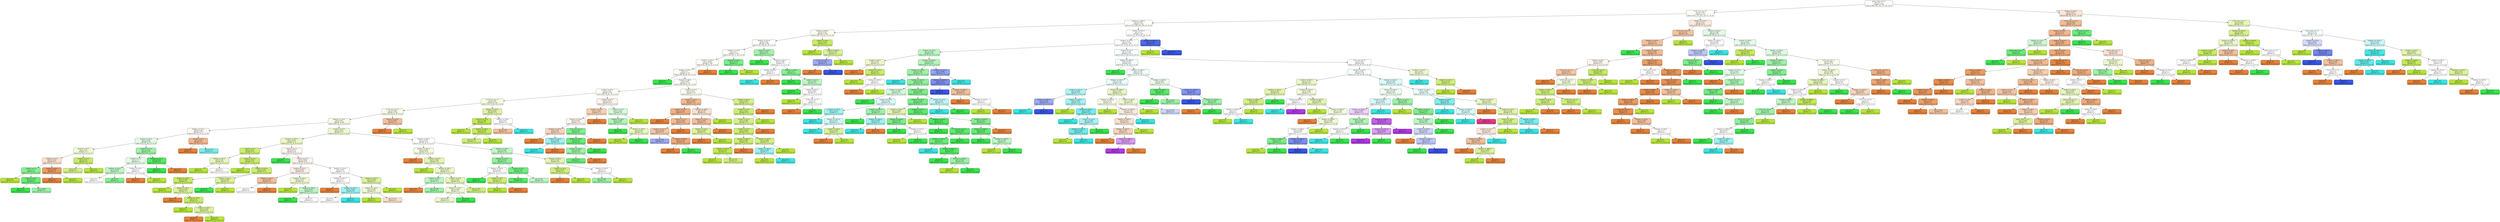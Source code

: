 digraph Tree {
node [shape=box, style="filled, rounded", color="black", fontname=helvetica] ;
edge [fontname=helvetica] ;
0 [label="police_value <= 0.5\ngini = 0.771\nsamples = 634\nvalue = [265, 283, 222, 127, 64, 16, 4]", fillcolor="#fdfefa"] ;
1 [label="CCTV_num <= 2.5\ngini = 0.779\nsamples = 510\nvalue = [181, 225, 202, 110, 57, 16, 4]", fillcolor="#fcfef7"] ;
0 -> 1 [labeldistance=2.5, labelangle=45, headlabel="True"] ;
2 [label="floating <= 1095.0\ngini = 0.785\nsamples = 413\nvalue = [123, 186, 165, 100, 52, 16, 4]", fillcolor="#fcfef6"] ;
1 -> 2 ;
3 [label="floating <= 685.0\ngini = 0.705\nsamples = 206\nvalue = [96, 112, 82, 19, 4, 0, 0]", fillcolor="#fafdf0"] ;
2 -> 3 ;
4 [label="floating <= 575.0\ngini = 0.706\nsamples = 196\nvalue = [95, 100, 82, 19, 2, 0, 0]", fillcolor="#fdfefa"] ;
3 -> 4 ;
5 [label="resident <= 120.0\ngini = 0.7\nsamples = 183\nvalue = [91, 99, 71, 16, 2, 0, 0]", fillcolor="#fcfef7"] ;
4 -> 5 ;
6 [label="resident <= 100.0\ngini = 0.699\nsamples = 180\nvalue = [91, 98, 68, 16, 2, 0, 0]", fillcolor="#fcfef7"] ;
5 -> 6 ;
7 [label="floating <= 45.0\ngini = 0.7\nsamples = 179\nvalue = [88, 98, 68, 16, 2, 0, 0]", fillcolor="#fbfef4"] ;
6 -> 7 ;
8 [label="gini = 0.0\nsamples = 2\nvalue = [0, 0, 5, 0, 0, 0, 0]", fillcolor="#39e54d"] ;
7 -> 8 ;
9 [label="floating <= 385.0\ngini = 0.697\nsamples = 177\nvalue = [88, 98, 63, 16, 2, 0, 0]", fillcolor="#fbfef4"] ;
7 -> 9 ;
10 [label="resident <= 45.0\ngini = 0.701\nsamples = 145\nvalue = [68, 76, 61, 14, 0, 0, 0]", fillcolor="#fbfef5"] ;
9 -> 10 ;
11 [label="CCTV_num <= 1.5\ngini = 0.69\nsamples = 120\nvalue = [53, 72, 48, 10, 0, 0, 0]", fillcolor="#f4fbe2"] ;
10 -> 11 ;
12 [label="CCTV_num <= 0.5\ngini = 0.689\nsamples = 109\nvalue = [50, 64, 47, 8, 0, 0, 0]", fillcolor="#f7fce8"] ;
11 -> 12 ;
13 [label="floating <= 145.0\ngini = 0.69\nsamples = 106\nvalue = [48, 63, 47, 8, 0, 0, 0]", fillcolor="#f6fce6"] ;
12 -> 13 ;
14 [label="floating <= 135.0\ngini = 0.704\nsamples = 35\nvalue = [18, 12, 16, 4, 0, 0, 0]", fillcolor="#fdf8f3"] ;
13 -> 14 ;
15 [label="floating <= 105.0\ngini = 0.674\nsamples = 30\nvalue = [11, 12, 16, 1, 0, 0, 0]", fillcolor="#e3fbe6"] ;
14 -> 15 ;
16 [label="floating <= 95.0\ngini = 0.64\nsamples = 17\nvalue = [7, 10, 5, 0, 0, 0, 0]", fillcolor="#f1fad7"] ;
15 -> 16 ;
17 [label="resident <= 15.0\ngini = 0.611\nsamples = 11\nvalue = [6, 2, 4, 0, 0, 0, 0]", fillcolor="#f8e0ce"] ;
16 -> 17 ;
18 [label="resident <= 5.0\ngini = 0.5\nsamples = 6\nvalue = [1, 1, 4, 0, 0, 0, 0]", fillcolor="#88ef94"] ;
17 -> 18 ;
19 [label="gini = 0.0\nsamples = 1\nvalue = [0, 1, 0, 0, 0, 0, 0]", fillcolor="#b7e539"] ;
18 -> 19 ;
20 [label="floating <= 80.0\ngini = 0.32\nsamples = 5\nvalue = [1, 0, 4, 0, 0, 0, 0]", fillcolor="#6aec79"] ;
18 -> 20 ;
21 [label="gini = 0.0\nsamples = 2\nvalue = [0, 0, 2, 0, 0, 0, 0]", fillcolor="#39e54d"] ;
20 -> 21 ;
22 [label="gini = 0.444\nsamples = 3\nvalue = [1, 0, 2, 0, 0, 0, 0]", fillcolor="#9cf2a6"] ;
20 -> 22 ;
23 [label="floating <= 85.0\ngini = 0.278\nsamples = 5\nvalue = [5, 1, 0, 0, 0, 0, 0]", fillcolor="#ea9a61"] ;
17 -> 23 ;
24 [label="gini = 0.0\nsamples = 4\nvalue = [5, 0, 0, 0, 0, 0, 0]", fillcolor="#e58139"] ;
23 -> 24 ;
25 [label="gini = 0.0\nsamples = 1\nvalue = [0, 1, 0, 0, 0, 0, 0]", fillcolor="#b7e539"] ;
23 -> 25 ;
26 [label="resident <= 25.0\ngini = 0.34\nsamples = 6\nvalue = [1, 8, 1, 0, 0, 0, 0]", fillcolor="#c7eb65"] ;
16 -> 26 ;
27 [label="gini = 0.5\nsamples = 4\nvalue = [1, 4, 1, 0, 0, 0, 0]", fillcolor="#d4ef88"] ;
26 -> 27 ;
28 [label="gini = 0.0\nsamples = 2\nvalue = [0, 4, 0, 0, 0, 0, 0]", fillcolor="#b7e539"] ;
26 -> 28 ;
29 [label="resident <= 15.0\ngini = 0.562\nsamples = 13\nvalue = [4, 2, 11, 1, 0, 0, 0]", fillcolor="#9cf2a6"] ;
15 -> 29 ;
30 [label="resident <= 5.0\ngini = 0.7\nsamples = 9\nvalue = [3, 2, 4, 1, 0, 0, 0]", fillcolor="#e3fbe6"] ;
29 -> 30 ;
31 [label="floating <= 120.0\ngini = 0.656\nsamples = 7\nvalue = [2, 1, 4, 1, 0, 0, 0]", fillcolor="#bdf6c4"] ;
30 -> 31 ;
32 [label="gini = 0.5\nsamples = 2\nvalue = [1, 0, 0, 1, 0, 0, 0]", fillcolor="#ffffff"] ;
31 -> 32 ;
33 [label="gini = 0.5\nsamples = 5\nvalue = [1, 1, 4, 0, 0, 0, 0]", fillcolor="#88ef94"] ;
31 -> 33 ;
34 [label="floating <= 120.0\ngini = 0.5\nsamples = 2\nvalue = [1, 1, 0, 0, 0, 0, 0]", fillcolor="#ffffff"] ;
30 -> 34 ;
35 [label="gini = 0.0\nsamples = 1\nvalue = [1, 0, 0, 0, 0, 0, 0]", fillcolor="#e58139"] ;
34 -> 35 ;
36 [label="gini = 0.0\nsamples = 1\nvalue = [0, 1, 0, 0, 0, 0, 0]", fillcolor="#b7e539"] ;
34 -> 36 ;
37 [label="floating <= 115.0\ngini = 0.219\nsamples = 4\nvalue = [1, 0, 7, 0, 0, 0, 0]", fillcolor="#55e966"] ;
29 -> 37 ;
38 [label="gini = 0.0\nsamples = 3\nvalue = [0, 0, 7, 0, 0, 0, 0]", fillcolor="#39e54d"] ;
37 -> 38 ;
39 [label="gini = 0.0\nsamples = 1\nvalue = [1, 0, 0, 0, 0, 0, 0]", fillcolor="#e58139"] ;
37 -> 39 ;
40 [label="resident <= 5.0\ngini = 0.42\nsamples = 5\nvalue = [7, 0, 0, 3, 0, 0, 0]", fillcolor="#f0b78e"] ;
14 -> 40 ;
41 [label="gini = 0.0\nsamples = 2\nvalue = [6, 0, 0, 0, 0, 0, 0]", fillcolor="#e58139"] ;
40 -> 41 ;
42 [label="gini = 0.375\nsamples = 3\nvalue = [1, 0, 0, 3, 0, 0, 0]", fillcolor="#7beeec"] ;
40 -> 42 ;
43 [label="resident <= 25.0\ngini = 0.667\nsamples = 71\nvalue = [30, 51, 31, 4, 0, 0, 0]", fillcolor="#eef9d0"] ;
13 -> 43 ;
44 [label="floating <= 295.0\ngini = 0.651\nsamples = 37\nvalue = [17, 31, 11, 4, 0, 0, 0]", fillcolor="#e9f7c3"] ;
43 -> 44 ;
45 [label="resident <= 5.0\ngini = 0.417\nsamples = 16\nvalue = [4, 20, 3, 0, 0, 0, 0]", fillcolor="#cded75"] ;
44 -> 45 ;
46 [label="floating <= 175.0\ngini = 0.48\nsamples = 4\nvalue = [2, 3, 0, 0, 0, 0, 0]", fillcolor="#e7f6bd"] ;
45 -> 46 ;
47 [label="gini = 0.0\nsamples = 1\nvalue = [0, 1, 0, 0, 0, 0, 0]", fillcolor="#b7e539"] ;
46 -> 47 ;
48 [label="gini = 0.5\nsamples = 3\nvalue = [2, 2, 0, 0, 0, 0, 0]", fillcolor="#ffffff"] ;
46 -> 48 ;
49 [label="resident <= 15.0\ngini = 0.376\nsamples = 12\nvalue = [2, 17, 3, 0, 0, 0, 0]", fillcolor="#caec6d"] ;
45 -> 49 ;
50 [label="gini = 0.0\nsamples = 1\nvalue = [0, 2, 0, 0, 0, 0, 0]", fillcolor="#b7e539"] ;
49 -> 50 ;
51 [label="floating <= 215.0\ngini = 0.405\nsamples = 11\nvalue = [2, 15, 3, 0, 0, 0, 0]", fillcolor="#cced73"] ;
49 -> 51 ;
52 [label="floating <= 155.0\ngini = 0.298\nsamples = 6\nvalue = [2, 9, 0, 0, 0, 0, 0]", fillcolor="#c7eb65"] ;
51 -> 52 ;
53 [label="gini = 0.0\nsamples = 2\nvalue = [0, 5, 0, 0, 0, 0, 0]", fillcolor="#b7e539"] ;
52 -> 53 ;
54 [label="floating <= 165.0\ngini = 0.444\nsamples = 4\nvalue = [2, 4, 0, 0, 0, 0, 0]", fillcolor="#dbf29c"] ;
52 -> 54 ;
55 [label="gini = 0.0\nsamples = 1\nvalue = [1, 0, 0, 0, 0, 0, 0]", fillcolor="#e58139"] ;
54 -> 55 ;
56 [label="floating <= 175.0\ngini = 0.32\nsamples = 3\nvalue = [1, 4, 0, 0, 0, 0, 0]", fillcolor="#c9ec6a"] ;
54 -> 56 ;
57 [label="gini = 0.0\nsamples = 1\nvalue = [0, 2, 0, 0, 0, 0, 0]", fillcolor="#b7e539"] ;
56 -> 57 ;
58 [label="floating <= 195.0\ngini = 0.444\nsamples = 2\nvalue = [1, 2, 0, 0, 0, 0, 0]", fillcolor="#dbf29c"] ;
56 -> 58 ;
59 [label="gini = 0.0\nsamples = 1\nvalue = [1, 0, 0, 0, 0, 0, 0]", fillcolor="#e58139"] ;
58 -> 59 ;
60 [label="gini = 0.0\nsamples = 1\nvalue = [0, 2, 0, 0, 0, 0, 0]", fillcolor="#b7e539"] ;
58 -> 60 ;
61 [label="floating <= 225.0\ngini = 0.444\nsamples = 5\nvalue = [0, 6, 3, 0, 0, 0, 0]", fillcolor="#dbf29c"] ;
51 -> 61 ;
62 [label="gini = 0.0\nsamples = 1\nvalue = [0, 0, 3, 0, 0, 0, 0]", fillcolor="#39e54d"] ;
61 -> 62 ;
63 [label="gini = 0.0\nsamples = 4\nvalue = [0, 6, 0, 0, 0, 0, 0]", fillcolor="#b7e539"] ;
61 -> 63 ;
64 [label="resident <= 5.0\ngini = 0.715\nsamples = 21\nvalue = [13, 11, 8, 4, 0, 0, 0]", fillcolor="#fdf5ef"] ;
44 -> 64 ;
65 [label="gini = 0.0\nsamples = 1\nvalue = [0, 0, 4, 0, 0, 0, 0]", fillcolor="#39e54d"] ;
64 -> 65 ;
66 [label="resident <= 15.0\ngini = 0.686\nsamples = 20\nvalue = [13, 11, 4, 4, 0, 0, 0]", fillcolor="#fdf3ec"] ;
64 -> 66 ;
67 [label="floating <= 325.0\ngini = 0.653\nsamples = 8\nvalue = [5, 3, 4, 0, 0, 0, 0]", fillcolor="#fcefe6"] ;
66 -> 67 ;
68 [label="floating <= 315.0\ngini = 0.444\nsamples = 4\nvalue = [4, 0, 2, 0, 0, 0, 0]", fillcolor="#f2c09c"] ;
67 -> 68 ;
69 [label="gini = 0.5\nsamples = 3\nvalue = [2, 0, 2, 0, 0, 0, 0]", fillcolor="#ffffff"] ;
68 -> 69 ;
70 [label="gini = 0.0\nsamples = 1\nvalue = [2, 0, 0, 0, 0, 0, 0]", fillcolor="#e58139"] ;
68 -> 70 ;
71 [label="floating <= 340.0\ngini = 0.611\nsamples = 4\nvalue = [1, 3, 2, 0, 0, 0, 0]", fillcolor="#edf8ce"] ;
67 -> 71 ;
72 [label="gini = 0.0\nsamples = 1\nvalue = [0, 2, 0, 0, 0, 0, 0]", fillcolor="#b7e539"] ;
71 -> 72 ;
73 [label="floating <= 360.0\ngini = 0.625\nsamples = 3\nvalue = [1, 1, 2, 0, 0, 0, 0]", fillcolor="#bdf6c4"] ;
71 -> 73 ;
74 [label="gini = 0.0\nsamples = 1\nvalue = [0, 0, 2, 0, 0, 0, 0]", fillcolor="#39e54d"] ;
73 -> 74 ;
75 [label="gini = 0.5\nsamples = 2\nvalue = [1, 1, 0, 0, 0, 0, 0]", fillcolor="#ffffff"] ;
73 -> 75 ;
76 [label="floating <= 330.0\ngini = 0.64\nsamples = 12\nvalue = [8, 8, 0, 4, 0, 0, 0]", fillcolor="#ffffff"] ;
66 -> 76 ;
77 [label="floating <= 305.0\ngini = 0.5\nsamples = 5\nvalue = [4, 0, 0, 4, 0, 0, 0]", fillcolor="#ffffff"] ;
76 -> 77 ;
78 [label="gini = 0.0\nsamples = 1\nvalue = [2, 0, 0, 0, 0, 0, 0]", fillcolor="#e58139"] ;
77 -> 78 ;
79 [label="floating <= 315.0\ngini = 0.444\nsamples = 4\nvalue = [2, 0, 0, 4, 0, 0, 0]", fillcolor="#9cf2f0"] ;
77 -> 79 ;
80 [label="gini = 0.5\nsamples = 2\nvalue = [2, 0, 0, 2, 0, 0, 0]", fillcolor="#ffffff"] ;
79 -> 80 ;
81 [label="gini = 0.0\nsamples = 2\nvalue = [0, 0, 0, 2, 0, 0, 0]", fillcolor="#39e5e2"] ;
79 -> 81 ;
82 [label="floating <= 355.0\ngini = 0.444\nsamples = 7\nvalue = [4, 8, 0, 0, 0, 0, 0]", fillcolor="#dbf29c"] ;
76 -> 82 ;
83 [label="floating <= 345.0\ngini = 0.494\nsamples = 5\nvalue = [4, 5, 0, 0, 0, 0, 0]", fillcolor="#f1fad7"] ;
82 -> 83 ;
84 [label="gini = 0.0\nsamples = 2\nvalue = [0, 2, 0, 0, 0, 0, 0]", fillcolor="#b7e539"] ;
83 -> 84 ;
85 [label="gini = 0.49\nsamples = 3\nvalue = [4, 3, 0, 0, 0, 0, 0]", fillcolor="#f8e0ce"] ;
83 -> 85 ;
86 [label="gini = 0.0\nsamples = 2\nvalue = [0, 3, 0, 0, 0, 0, 0]", fillcolor="#b7e539"] ;
82 -> 86 ;
87 [label="floating <= 285.0\ngini = 0.655\nsamples = 34\nvalue = [13, 20, 20, 0, 0, 0, 0]", fillcolor="#ffffff"] ;
43 -> 87 ;
88 [label="floating <= 205.0\ngini = 0.608\nsamples = 15\nvalue = [8, 10, 3, 0, 0, 0, 0]", fillcolor="#f4fbe1"] ;
87 -> 88 ;
89 [label="gini = 0.0\nsamples = 2\nvalue = [3, 0, 0, 0, 0, 0, 0]", fillcolor="#e58139"] ;
88 -> 89 ;
90 [label="floating <= 215.0\ngini = 0.586\nsamples = 13\nvalue = [5, 10, 3, 0, 0, 0, 0]", fillcolor="#e3f5b3"] ;
88 -> 90 ;
91 [label="gini = 0.0\nsamples = 1\nvalue = [0, 2, 0, 0, 0, 0, 0]", fillcolor="#b7e539"] ;
90 -> 91 ;
92 [label="floating <= 265.0\ngini = 0.617\nsamples = 12\nvalue = [5, 8, 3, 0, 0, 0, 0]", fillcolor="#ebf8c9"] ;
90 -> 92 ;
93 [label="resident <= 35.0\ngini = 0.625\nsamples = 4\nvalue = [1, 1, 2, 0, 0, 0, 0]", fillcolor="#bdf6c4"] ;
92 -> 93 ;
94 [label="gini = 0.0\nsamples = 1\nvalue = [1, 0, 0, 0, 0, 0, 0]", fillcolor="#e58139"] ;
93 -> 94 ;
95 [label="gini = 0.444\nsamples = 3\nvalue = [0, 1, 2, 0, 0, 0, 0]", fillcolor="#9cf2a6"] ;
93 -> 95 ;
96 [label="resident <= 35.0\ngini = 0.542\nsamples = 8\nvalue = [4, 7, 1, 0, 0, 0, 0]", fillcolor="#e4f5b5"] ;
92 -> 96 ;
97 [label="floating <= 275.0\ngini = 0.594\nsamples = 5\nvalue = [3, 4, 1, 0, 0, 0, 0]", fillcolor="#f1fad7"] ;
96 -> 97 ;
98 [label="gini = 0.49\nsamples = 4\nvalue = [3, 4, 0, 0, 0, 0, 0]", fillcolor="#edf8ce"] ;
97 -> 98 ;
99 [label="gini = 0.0\nsamples = 1\nvalue = [0, 0, 1, 0, 0, 0, 0]", fillcolor="#39e54d"] ;
97 -> 99 ;
100 [label="gini = 0.375\nsamples = 3\nvalue = [1, 3, 0, 0, 0, 0, 0]", fillcolor="#cfee7b"] ;
96 -> 100 ;
101 [label="floating <= 330.0\ngini = 0.596\nsamples = 19\nvalue = [5, 10, 17, 0, 0, 0, 0]", fillcolor="#c0f7c6"] ;
87 -> 101 ;
102 [label="floating <= 315.0\ngini = 0.515\nsamples = 11\nvalue = [4, 3, 13, 0, 0, 0, 0]", fillcolor="#90f09b"] ;
101 -> 102 ;
103 [label="floating <= 295.0\ngini = 0.612\nsamples = 5\nvalue = [1, 3, 3, 0, 0, 0, 0]", fillcolor="#ffffff"] ;
102 -> 103 ;
104 [label="gini = 0.0\nsamples = 2\nvalue = [0, 0, 3, 0, 0, 0, 0]", fillcolor="#39e54d"] ;
103 -> 104 ;
105 [label="resident <= 35.0\ngini = 0.375\nsamples = 3\nvalue = [1, 3, 0, 0, 0, 0, 0]", fillcolor="#cfee7b"] ;
103 -> 105 ;
106 [label="gini = 0.0\nsamples = 2\nvalue = [0, 3, 0, 0, 0, 0, 0]", fillcolor="#b7e539"] ;
105 -> 106 ;
107 [label="gini = 0.0\nsamples = 1\nvalue = [1, 0, 0, 0, 0, 0, 0]", fillcolor="#e58139"] ;
105 -> 107 ;
108 [label="resident <= 35.0\ngini = 0.355\nsamples = 6\nvalue = [3, 0, 10, 0, 0, 0, 0]", fillcolor="#74ed82"] ;
102 -> 108 ;
109 [label="gini = 0.219\nsamples = 4\nvalue = [1, 0, 7, 0, 0, 0, 0]", fillcolor="#55e966"] ;
108 -> 109 ;
110 [label="gini = 0.48\nsamples = 2\nvalue = [2, 0, 3, 0, 0, 0, 0]", fillcolor="#bdf6c4"] ;
108 -> 110 ;
111 [label="floating <= 350.0\ngini = 0.542\nsamples = 8\nvalue = [1, 7, 4, 0, 0, 0, 0]", fillcolor="#e4f5b5"] ;
101 -> 111 ;
112 [label="resident <= 35.0\ngini = 0.375\nsamples = 2\nvalue = [1, 3, 0, 0, 0, 0, 0]", fillcolor="#cfee7b"] ;
111 -> 112 ;
113 [label="gini = 0.0\nsamples = 1\nvalue = [1, 0, 0, 0, 0, 0, 0]", fillcolor="#e58139"] ;
112 -> 113 ;
114 [label="gini = 0.0\nsamples = 1\nvalue = [0, 3, 0, 0, 0, 0, 0]", fillcolor="#b7e539"] ;
112 -> 114 ;
115 [label="floating <= 365.0\ngini = 0.5\nsamples = 6\nvalue = [0, 4, 4, 0, 0, 0, 0]", fillcolor="#ffffff"] ;
111 -> 115 ;
116 [label="gini = 0.444\nsamples = 4\nvalue = [0, 2, 4, 0, 0, 0, 0]", fillcolor="#9cf2a6"] ;
115 -> 116 ;
117 [label="gini = 0.0\nsamples = 2\nvalue = [0, 2, 0, 0, 0, 0, 0]", fillcolor="#b7e539"] ;
115 -> 117 ;
118 [label="floating <= 375.0\ngini = 0.444\nsamples = 3\nvalue = [2, 1, 0, 0, 0, 0, 0]", fillcolor="#f2c09c"] ;
12 -> 118 ;
119 [label="gini = 0.0\nsamples = 2\nvalue = [2, 0, 0, 0, 0, 0, 0]", fillcolor="#e58139"] ;
118 -> 119 ;
120 [label="gini = 0.0\nsamples = 1\nvalue = [0, 1, 0, 0, 0, 0, 0]", fillcolor="#b7e539"] ;
118 -> 120 ;
121 [label="floating <= 325.0\ngini = 0.602\nsamples = 11\nvalue = [3, 8, 1, 2, 0, 0, 0]", fillcolor="#def3a5"] ;
11 -> 121 ;
122 [label="resident <= 15.0\ngini = 0.198\nsamples = 7\nvalue = [1, 8, 0, 0, 0, 0, 0]", fillcolor="#c0e852"] ;
121 -> 122 ;
123 [label="gini = 0.0\nsamples = 2\nvalue = [0, 3, 0, 0, 0, 0, 0]", fillcolor="#b7e539"] ;
122 -> 123 ;
124 [label="floating <= 265.0\ngini = 0.278\nsamples = 5\nvalue = [1, 5, 0, 0, 0, 0, 0]", fillcolor="#c5ea61"] ;
122 -> 124 ;
125 [label="gini = 0.375\nsamples = 3\nvalue = [1, 3, 0, 0, 0, 0, 0]", fillcolor="#cfee7b"] ;
124 -> 125 ;
126 [label="gini = 0.0\nsamples = 2\nvalue = [0, 2, 0, 0, 0, 0, 0]", fillcolor="#b7e539"] ;
124 -> 126 ;
127 [label="floating <= 340.0\ngini = 0.64\nsamples = 4\nvalue = [2, 0, 1, 2, 0, 0, 0]", fillcolor="#ffffff"] ;
121 -> 127 ;
128 [label="gini = 0.444\nsamples = 2\nvalue = [2, 0, 1, 0, 0, 0, 0]", fillcolor="#f2c09c"] ;
127 -> 128 ;
129 [label="gini = 0.0\nsamples = 2\nvalue = [0, 0, 0, 2, 0, 0, 0]", fillcolor="#39e5e2"] ;
127 -> 129 ;
130 [label="resident <= 65.0\ngini = 0.671\nsamples = 25\nvalue = [15, 4, 13, 4, 0, 0, 0]", fillcolor="#fdf4ee"] ;
10 -> 130 ;
131 [label="resident <= 55.0\ngini = 0.582\nsamples = 17\nvalue = [15, 0, 8, 4, 0, 0, 0]", fillcolor="#f5d1b6"] ;
130 -> 131 ;
132 [label="floating <= 330.0\ngini = 0.635\nsamples = 13\nvalue = [9, 0, 8, 4, 0, 0, 0]", fillcolor="#fdf5f0"] ;
131 -> 132 ;
133 [label="floating <= 270.0\ngini = 0.48\nsamples = 6\nvalue = [6, 0, 0, 4, 0, 0, 0]", fillcolor="#f6d5bd"] ;
132 -> 133 ;
134 [label="gini = 0.0\nsamples = 2\nvalue = [4, 0, 0, 0, 0, 0, 0]", fillcolor="#e58139"] ;
133 -> 134 ;
135 [label="floating <= 315.0\ngini = 0.444\nsamples = 4\nvalue = [2, 0, 0, 4, 0, 0, 0]", fillcolor="#9cf2f0"] ;
133 -> 135 ;
136 [label="gini = 0.0\nsamples = 3\nvalue = [0, 0, 0, 4, 0, 0, 0]", fillcolor="#39e5e2"] ;
135 -> 136 ;
137 [label="gini = 0.0\nsamples = 1\nvalue = [2, 0, 0, 0, 0, 0, 0]", fillcolor="#e58139"] ;
135 -> 137 ;
138 [label="CCTV_num <= 1.0\ngini = 0.397\nsamples = 7\nvalue = [3, 0, 8, 0, 0, 0, 0]", fillcolor="#83ef90"] ;
132 -> 138 ;
139 [label="floating <= 370.0\ngini = 0.32\nsamples = 6\nvalue = [2, 0, 8, 0, 0, 0, 0]", fillcolor="#6aec79"] ;
138 -> 139 ;
140 [label="floating <= 350.0\ngini = 0.444\nsamples = 4\nvalue = [2, 0, 4, 0, 0, 0, 0]", fillcolor="#9cf2a6"] ;
139 -> 140 ;
141 [label="gini = 0.32\nsamples = 3\nvalue = [1, 0, 4, 0, 0, 0, 0]", fillcolor="#6aec79"] ;
140 -> 141 ;
142 [label="gini = 0.0\nsamples = 1\nvalue = [1, 0, 0, 0, 0, 0, 0]", fillcolor="#e58139"] ;
140 -> 142 ;
143 [label="gini = 0.0\nsamples = 2\nvalue = [0, 0, 4, 0, 0, 0, 0]", fillcolor="#39e54d"] ;
139 -> 143 ;
144 [label="gini = 0.0\nsamples = 1\nvalue = [1, 0, 0, 0, 0, 0, 0]", fillcolor="#e58139"] ;
138 -> 144 ;
145 [label="gini = 0.0\nsamples = 4\nvalue = [6, 0, 0, 0, 0, 0, 0]", fillcolor="#e58139"] ;
131 -> 145 ;
146 [label="resident <= 75.0\ngini = 0.494\nsamples = 8\nvalue = [0, 4, 5, 0, 0, 0, 0]", fillcolor="#d7fadb"] ;
130 -> 146 ;
147 [label="floating <= 300.0\ngini = 0.469\nsamples = 7\nvalue = [0, 3, 5, 0, 0, 0, 0]", fillcolor="#b0f5b8"] ;
146 -> 147 ;
148 [label="gini = 0.0\nsamples = 3\nvalue = [0, 0, 3, 0, 0, 0, 0]", fillcolor="#39e54d"] ;
147 -> 148 ;
149 [label="floating <= 340.0\ngini = 0.48\nsamples = 4\nvalue = [0, 3, 2, 0, 0, 0, 0]", fillcolor="#e7f6bd"] ;
147 -> 149 ;
150 [label="gini = 0.0\nsamples = 2\nvalue = [0, 3, 0, 0, 0, 0, 0]", fillcolor="#b7e539"] ;
149 -> 150 ;
151 [label="gini = 0.0\nsamples = 2\nvalue = [0, 0, 2, 0, 0, 0, 0]", fillcolor="#39e54d"] ;
149 -> 151 ;
152 [label="gini = 0.0\nsamples = 1\nvalue = [0, 1, 0, 0, 0, 0, 0]", fillcolor="#b7e539"] ;
146 -> 152 ;
153 [label="resident <= 45.0\ngini = 0.611\nsamples = 32\nvalue = [20, 22, 2, 2, 2, 0, 0]", fillcolor="#fafdf1"] ;
9 -> 153 ;
154 [label="resident <= 35.0\ngini = 0.545\nsamples = 15\nvalue = [14, 4, 2, 0, 2, 0, 0]", fillcolor="#f1b991"] ;
153 -> 154 ;
155 [label="resident <= 15.0\ngini = 0.516\nsamples = 11\nvalue = [10, 1, 2, 0, 2, 0, 0]", fillcolor="#efb185"] ;
154 -> 155 ;
156 [label="gini = 0.0\nsamples = 1\nvalue = [2, 0, 0, 0, 0, 0, 0]", fillcolor="#e58139"] ;
155 -> 156 ;
157 [label="resident <= 25.0\ngini = 0.568\nsamples = 10\nvalue = [8, 1, 2, 0, 2, 0, 0]", fillcolor="#f1ba93"] ;
155 -> 157 ;
158 [label="floating <= 415.0\ngini = 0.628\nsamples = 9\nvalue = [6, 1, 2, 0, 2, 0, 0]", fillcolor="#f3c7a7"] ;
157 -> 158 ;
159 [label="gini = 0.444\nsamples = 3\nvalue = [0, 1, 0, 0, 2, 0, 0]", fillcolor="#9caaf2"] ;
158 -> 159 ;
160 [label="floating <= 450.0\ngini = 0.375\nsamples = 6\nvalue = [6, 0, 2, 0, 0, 0, 0]", fillcolor="#eeab7b"] ;
158 -> 160 ;
161 [label="gini = 0.0\nsamples = 4\nvalue = [6, 0, 0, 0, 0, 0, 0]", fillcolor="#e58139"] ;
160 -> 161 ;
162 [label="gini = 0.0\nsamples = 2\nvalue = [0, 0, 2, 0, 0, 0, 0]", fillcolor="#39e54d"] ;
160 -> 162 ;
163 [label="gini = 0.0\nsamples = 1\nvalue = [2, 0, 0, 0, 0, 0, 0]", fillcolor="#e58139"] ;
157 -> 163 ;
164 [label="floating <= 480.0\ngini = 0.49\nsamples = 4\nvalue = [4, 3, 0, 0, 0, 0, 0]", fillcolor="#f8e0ce"] ;
154 -> 164 ;
165 [label="floating <= 435.0\ngini = 0.444\nsamples = 3\nvalue = [4, 2, 0, 0, 0, 0, 0]", fillcolor="#f2c09c"] ;
164 -> 165 ;
166 [label="floating <= 410.0\ngini = 0.444\nsamples = 2\nvalue = [1, 2, 0, 0, 0, 0, 0]", fillcolor="#dbf29c"] ;
165 -> 166 ;
167 [label="gini = 0.0\nsamples = 1\nvalue = [1, 0, 0, 0, 0, 0, 0]", fillcolor="#e58139"] ;
166 -> 167 ;
168 [label="gini = 0.0\nsamples = 1\nvalue = [0, 2, 0, 0, 0, 0, 0]", fillcolor="#b7e539"] ;
166 -> 168 ;
169 [label="gini = 0.0\nsamples = 1\nvalue = [3, 0, 0, 0, 0, 0, 0]", fillcolor="#e58139"] ;
165 -> 169 ;
170 [label="gini = 0.0\nsamples = 1\nvalue = [0, 1, 0, 0, 0, 0, 0]", fillcolor="#b7e539"] ;
164 -> 170 ;
171 [label="floating <= 545.0\ngini = 0.462\nsamples = 17\nvalue = [6, 18, 0, 2, 0, 0, 0]", fillcolor="#d4ef88"] ;
153 -> 171 ;
172 [label="resident <= 75.0\ngini = 0.403\nsamples = 16\nvalue = [4, 18, 0, 2, 0, 0, 0]", fillcolor="#cded74"] ;
171 -> 172 ;
173 [label="resident <= 65.0\ngini = 0.494\nsamples = 12\nvalue = [4, 12, 0, 2, 0, 0, 0]", fillcolor="#d6f08e"] ;
172 -> 173 ;
174 [label="resident <= 55.0\ngini = 0.406\nsamples = 11\nvalue = [2, 12, 0, 2, 0, 0, 0]", fillcolor="#ccec72"] ;
173 -> 174 ;
175 [label="floating <= 485.0\ngini = 0.346\nsamples = 6\nvalue = [2, 7, 0, 0, 0, 0, 0]", fillcolor="#ccec72"] ;
174 -> 175 ;
176 [label="floating <= 475.0\ngini = 0.219\nsamples = 5\nvalue = [1, 7, 0, 0, 0, 0, 0]", fillcolor="#c1e955"] ;
175 -> 176 ;
177 [label="gini = 0.0\nsamples = 3\nvalue = [0, 4, 0, 0, 0, 0, 0]", fillcolor="#b7e539"] ;
176 -> 177 ;
178 [label="gini = 0.375\nsamples = 2\nvalue = [1, 3, 0, 0, 0, 0, 0]", fillcolor="#cfee7b"] ;
176 -> 178 ;
179 [label="gini = 0.0\nsamples = 1\nvalue = [1, 0, 0, 0, 0, 0, 0]", fillcolor="#e58139"] ;
175 -> 179 ;
180 [label="floating <= 475.0\ngini = 0.408\nsamples = 5\nvalue = [0, 5, 0, 2, 0, 0, 0]", fillcolor="#d4ef88"] ;
174 -> 180 ;
181 [label="floating <= 440.0\ngini = 0.444\nsamples = 3\nvalue = [0, 1, 0, 2, 0, 0, 0]", fillcolor="#9cf2f0"] ;
180 -> 181 ;
182 [label="gini = 0.0\nsamples = 1\nvalue = [0, 1, 0, 0, 0, 0, 0]", fillcolor="#b7e539"] ;
181 -> 182 ;
183 [label="gini = 0.0\nsamples = 2\nvalue = [0, 0, 0, 2, 0, 0, 0]", fillcolor="#39e5e2"] ;
181 -> 183 ;
184 [label="gini = 0.0\nsamples = 2\nvalue = [0, 4, 0, 0, 0, 0, 0]", fillcolor="#b7e539"] ;
180 -> 184 ;
185 [label="gini = 0.0\nsamples = 1\nvalue = [2, 0, 0, 0, 0, 0, 0]", fillcolor="#e58139"] ;
173 -> 185 ;
186 [label="gini = 0.0\nsamples = 4\nvalue = [0, 6, 0, 0, 0, 0, 0]", fillcolor="#b7e539"] ;
172 -> 186 ;
187 [label="gini = 0.0\nsamples = 1\nvalue = [2, 0, 0, 0, 0, 0, 0]", fillcolor="#e58139"] ;
171 -> 187 ;
188 [label="gini = 0.0\nsamples = 1\nvalue = [3, 0, 0, 0, 0, 0, 0]", fillcolor="#e58139"] ;
6 -> 188 ;
189 [label="resident <= 135.0\ngini = 0.375\nsamples = 3\nvalue = [0, 1, 3, 0, 0, 0, 0]", fillcolor="#7bee88"] ;
5 -> 189 ;
190 [label="gini = 0.0\nsamples = 2\nvalue = [0, 0, 3, 0, 0, 0, 0]", fillcolor="#39e54d"] ;
189 -> 190 ;
191 [label="gini = 0.0\nsamples = 1\nvalue = [0, 1, 0, 0, 0, 0, 0]", fillcolor="#b7e539"] ;
189 -> 191 ;
192 [label="resident <= 30.0\ngini = 0.593\nsamples = 13\nvalue = [4, 1, 11, 3, 0, 0, 0]", fillcolor="#a3f3ac"] ;
4 -> 192 ;
193 [label="gini = 0.0\nsamples = 4\nvalue = [0, 0, 7, 0, 0, 0, 0]", fillcolor="#39e54d"] ;
192 -> 193 ;
194 [label="resident <= 45.0\ngini = 0.708\nsamples = 9\nvalue = [4, 1, 4, 3, 0, 0, 0]", fillcolor="#ffffff"] ;
192 -> 194 ;
195 [label="floating <= 635.0\ngini = 0.5\nsamples = 3\nvalue = [3, 0, 0, 3, 0, 0, 0]", fillcolor="#ffffff"] ;
194 -> 195 ;
196 [label="gini = 0.0\nsamples = 2\nvalue = [0, 0, 0, 3, 0, 0, 0]", fillcolor="#39e5e2"] ;
195 -> 196 ;
197 [label="gini = 0.0\nsamples = 1\nvalue = [3, 0, 0, 0, 0, 0, 0]", fillcolor="#e58139"] ;
195 -> 197 ;
198 [label="floating <= 600.0\ngini = 0.5\nsamples = 6\nvalue = [1, 1, 4, 0, 0, 0, 0]", fillcolor="#88ef94"] ;
194 -> 198 ;
199 [label="gini = 0.0\nsamples = 2\nvalue = [0, 0, 2, 0, 0, 0, 0]", fillcolor="#39e54d"] ;
198 -> 199 ;
200 [label="resident <= 60.0\ngini = 0.625\nsamples = 4\nvalue = [1, 1, 2, 0, 0, 0, 0]", fillcolor="#bdf6c4"] ;
198 -> 200 ;
201 [label="gini = 0.0\nsamples = 1\nvalue = [0, 0, 1, 0, 0, 0, 0]", fillcolor="#39e54d"] ;
200 -> 201 ;
202 [label="floating <= 625.0\ngini = 0.667\nsamples = 3\nvalue = [1, 1, 1, 0, 0, 0, 0]", fillcolor="#ffffff"] ;
200 -> 202 ;
203 [label="gini = 0.0\nsamples = 1\nvalue = [0, 1, 0, 0, 0, 0, 0]", fillcolor="#b7e539"] ;
202 -> 203 ;
204 [label="CCTV_num <= 1.0\ngini = 0.5\nsamples = 2\nvalue = [1, 0, 1, 0, 0, 0, 0]", fillcolor="#ffffff"] ;
202 -> 204 ;
205 [label="gini = 0.0\nsamples = 1\nvalue = [1, 0, 0, 0, 0, 0, 0]", fillcolor="#e58139"] ;
204 -> 205 ;
206 [label="gini = 0.0\nsamples = 1\nvalue = [0, 0, 1, 0, 0, 0, 0]", fillcolor="#39e54d"] ;
204 -> 206 ;
207 [label="resident <= 40.0\ngini = 0.338\nsamples = 10\nvalue = [1, 12, 0, 0, 2, 0, 0]", fillcolor="#c8eb67"] ;
3 -> 207 ;
208 [label="gini = 0.0\nsamples = 3\nvalue = [0, 7, 0, 0, 0, 0, 0]", fillcolor="#b7e539"] ;
207 -> 208 ;
209 [label="floating <= 880.0\ngini = 0.531\nsamples = 7\nvalue = [1, 5, 0, 0, 2, 0, 0]", fillcolor="#dbf29c"] ;
207 -> 209 ;
210 [label="CCTV_num <= 1.0\ngini = 0.444\nsamples = 3\nvalue = [1, 0, 0, 0, 2, 0, 0]", fillcolor="#9caaf2"] ;
209 -> 210 ;
211 [label="gini = 0.0\nsamples = 1\nvalue = [1, 0, 0, 0, 0, 0, 0]", fillcolor="#e58139"] ;
210 -> 211 ;
212 [label="gini = 0.0\nsamples = 2\nvalue = [0, 0, 0, 0, 2, 0, 0]", fillcolor="#3956e5"] ;
210 -> 212 ;
213 [label="gini = 0.0\nsamples = 4\nvalue = [0, 5, 0, 0, 0, 0, 0]", fillcolor="#b7e539"] ;
209 -> 213 ;
214 [label="resident <= 405.0\ngini = 0.8\nsamples = 207\nvalue = [27, 74, 83, 81, 48, 16, 4]", fillcolor="#fdfffe"] ;
2 -> 214 ;
215 [label="resident <= 245.0\ngini = 0.791\nsamples = 198\nvalue = [27, 72, 83, 81, 31, 16, 4]", fillcolor="#fdfffd"] ;
214 -> 215 ;
216 [label="resident <= 130.0\ngini = 0.704\nsamples = 67\nvalue = [9, 15, 43, 17, 8, 0, 0]", fillcolor="#baf6c1"] ;
215 -> 216 ;
217 [label="resident <= 95.0\ngini = 0.49\nsamples = 4\nvalue = [3, 4, 0, 0, 0, 0, 0]", fillcolor="#edf8ce"] ;
216 -> 217 ;
218 [label="gini = 0.0\nsamples = 1\nvalue = [2, 0, 0, 0, 0, 0, 0]", fillcolor="#e58139"] ;
217 -> 218 ;
219 [label="resident <= 110.0\ngini = 0.32\nsamples = 3\nvalue = [1, 4, 0, 0, 0, 0, 0]", fillcolor="#c9ec6a"] ;
217 -> 219 ;
220 [label="gini = 0.0\nsamples = 1\nvalue = [0, 3, 0, 0, 0, 0, 0]", fillcolor="#b7e539"] ;
219 -> 220 ;
221 [label="floating <= 1665.0\ngini = 0.5\nsamples = 2\nvalue = [1, 1, 0, 0, 0, 0, 0]", fillcolor="#ffffff"] ;
219 -> 221 ;
222 [label="gini = 0.0\nsamples = 1\nvalue = [1, 0, 0, 0, 0, 0, 0]", fillcolor="#e58139"] ;
221 -> 222 ;
223 [label="gini = 0.0\nsamples = 1\nvalue = [0, 1, 0, 0, 0, 0, 0]", fillcolor="#b7e539"] ;
221 -> 223 ;
224 [label="floating <= 2790.0\ngini = 0.673\nsamples = 63\nvalue = [6, 11, 43, 17, 8, 0, 0]", fillcolor="#b3f5bb"] ;
216 -> 224 ;
225 [label="floating <= 1220.0\ngini = 0.578\nsamples = 51\nvalue = [4, 10, 43, 15, 0, 0, 0]", fillcolor="#9ef2a8"] ;
224 -> 225 ;
226 [label="gini = 0.0\nsamples = 3\nvalue = [0, 0, 0, 4, 0, 0, 0]", fillcolor="#39e5e2"] ;
225 -> 226 ;
227 [label="floating <= 1910.0\ngini = 0.549\nsamples = 48\nvalue = [4, 10, 43, 11, 0, 0, 0]", fillcolor="#90f09b"] ;
225 -> 227 ;
228 [label="floating <= 1455.0\ngini = 0.644\nsamples = 17\nvalue = [2, 2, 10, 7, 0, 0, 0]", fillcolor="#d5f9d9"] ;
227 -> 228 ;
229 [label="gini = 0.0\nsamples = 3\nvalue = [0, 0, 5, 0, 0, 0, 0]", fillcolor="#39e54d"] ;
228 -> 229 ;
230 [label="resident <= 175.0\ngini = 0.68\nsamples = 14\nvalue = [2, 2, 5, 7, 0, 0, 0]", fillcolor="#dbfafa"] ;
228 -> 230 ;
231 [label="resident <= 155.0\ngini = 0.531\nsamples = 7\nvalue = [1, 2, 0, 5, 0, 0, 0]", fillcolor="#9cf2f0"] ;
230 -> 231 ;
232 [label="gini = 0.0\nsamples = 2\nvalue = [0, 0, 0, 2, 0, 0, 0]", fillcolor="#39e5e2"] ;
231 -> 232 ;
233 [label="floating <= 1675.0\ngini = 0.611\nsamples = 5\nvalue = [1, 2, 0, 3, 0, 0, 0]", fillcolor="#cef8f8"] ;
231 -> 233 ;
234 [label="gini = 0.0\nsamples = 2\nvalue = [0, 0, 0, 3, 0, 0, 0]", fillcolor="#39e5e2"] ;
233 -> 234 ;
235 [label="resident <= 165.0\ngini = 0.444\nsamples = 3\nvalue = [1, 2, 0, 0, 0, 0, 0]", fillcolor="#dbf29c"] ;
233 -> 235 ;
236 [label="gini = 0.0\nsamples = 1\nvalue = [1, 0, 0, 0, 0, 0, 0]", fillcolor="#e58139"] ;
235 -> 236 ;
237 [label="gini = 0.0\nsamples = 2\nvalue = [0, 2, 0, 0, 0, 0, 0]", fillcolor="#b7e539"] ;
235 -> 237 ;
238 [label="resident <= 195.0\ngini = 0.531\nsamples = 7\nvalue = [1, 0, 5, 2, 0, 0, 0]", fillcolor="#9cf2a6"] ;
230 -> 238 ;
239 [label="gini = 0.0\nsamples = 4\nvalue = [0, 0, 5, 0, 0, 0, 0]", fillcolor="#39e54d"] ;
238 -> 239 ;
240 [label="floating <= 1660.0\ngini = 0.444\nsamples = 3\nvalue = [1, 0, 0, 2, 0, 0, 0]", fillcolor="#9cf2f0"] ;
238 -> 240 ;
241 [label="gini = 0.0\nsamples = 2\nvalue = [0, 0, 0, 2, 0, 0, 0]", fillcolor="#39e5e2"] ;
240 -> 241 ;
242 [label="gini = 0.0\nsamples = 1\nvalue = [1, 0, 0, 0, 0, 0, 0]", fillcolor="#e58139"] ;
240 -> 242 ;
243 [label="floating <= 2725.0\ngini = 0.469\nsamples = 31\nvalue = [2, 8, 33, 4, 0, 0, 0]", fillcolor="#80ee8d"] ;
227 -> 243 ;
244 [label="resident <= 210.0\ngini = 0.416\nsamples = 27\nvalue = [2, 8, 31, 1, 0, 0, 0]", fillcolor="#79ed87"] ;
243 -> 244 ;
245 [label="resident <= 190.0\ngini = 0.469\nsamples = 7\nvalue = [0, 5, 3, 0, 0, 0, 0]", fillcolor="#e2f5b0"] ;
244 -> 245 ;
246 [label="floating <= 2030.0\ngini = 0.375\nsamples = 4\nvalue = [0, 1, 3, 0, 0, 0, 0]", fillcolor="#7bee88"] ;
245 -> 246 ;
247 [label="gini = 0.0\nsamples = 2\nvalue = [0, 0, 2, 0, 0, 0, 0]", fillcolor="#39e54d"] ;
246 -> 247 ;
248 [label="floating <= 2235.0\ngini = 0.5\nsamples = 2\nvalue = [0, 1, 1, 0, 0, 0, 0]", fillcolor="#ffffff"] ;
246 -> 248 ;
249 [label="gini = 0.0\nsamples = 1\nvalue = [0, 1, 0, 0, 0, 0, 0]", fillcolor="#b7e539"] ;
248 -> 249 ;
250 [label="gini = 0.0\nsamples = 1\nvalue = [0, 0, 1, 0, 0, 0, 0]", fillcolor="#39e54d"] ;
248 -> 250 ;
251 [label="gini = 0.0\nsamples = 3\nvalue = [0, 4, 0, 0, 0, 0, 0]", fillcolor="#b7e539"] ;
245 -> 251 ;
252 [label="resident <= 235.0\ngini = 0.31\nsamples = 20\nvalue = [2, 3, 28, 1, 0, 0, 0]", fillcolor="#5fea6f"] ;
244 -> 252 ;
253 [label="resident <= 225.0\ngini = 0.177\nsamples = 13\nvalue = [0, 1, 19, 1, 0, 0, 0]", fillcolor="#4de85f"] ;
252 -> 253 ;
254 [label="gini = 0.0\nsamples = 4\nvalue = [0, 0, 9, 0, 0, 0, 0]", fillcolor="#39e54d"] ;
253 -> 254 ;
255 [label="CCTV_num <= 1.0\ngini = 0.292\nsamples = 9\nvalue = [0, 1, 10, 1, 0, 0, 0]", fillcolor="#5dea6d"] ;
253 -> 255 ;
256 [label="floating <= 2055.0\ngini = 0.37\nsamples = 7\nvalue = [0, 1, 7, 1, 0, 0, 0]", fillcolor="#6aec79"] ;
255 -> 256 ;
257 [label="gini = 0.0\nsamples = 1\nvalue = [0, 0, 0, 1, 0, 0, 0]", fillcolor="#39e5e2"] ;
256 -> 257 ;
258 [label="floating <= 2665.0\ngini = 0.219\nsamples = 6\nvalue = [0, 1, 7, 0, 0, 0, 0]", fillcolor="#55e966"] ;
256 -> 258 ;
259 [label="gini = 0.0\nsamples = 4\nvalue = [0, 0, 5, 0, 0, 0, 0]", fillcolor="#39e54d"] ;
258 -> 259 ;
260 [label="floating <= 2700.0\ngini = 0.444\nsamples = 2\nvalue = [0, 1, 2, 0, 0, 0, 0]", fillcolor="#9cf2a6"] ;
258 -> 260 ;
261 [label="gini = 0.0\nsamples = 1\nvalue = [0, 1, 0, 0, 0, 0, 0]", fillcolor="#b7e539"] ;
260 -> 261 ;
262 [label="gini = 0.0\nsamples = 1\nvalue = [0, 0, 2, 0, 0, 0, 0]", fillcolor="#39e54d"] ;
260 -> 262 ;
263 [label="gini = 0.0\nsamples = 2\nvalue = [0, 0, 3, 0, 0, 0, 0]", fillcolor="#39e54d"] ;
255 -> 263 ;
264 [label="floating <= 2450.0\ngini = 0.473\nsamples = 7\nvalue = [2, 2, 9, 0, 0, 0, 0]", fillcolor="#81ee8e"] ;
252 -> 264 ;
265 [label="floating <= 2285.0\ngini = 0.298\nsamples = 6\nvalue = [0, 2, 9, 0, 0, 0, 0]", fillcolor="#65eb75"] ;
264 -> 265 ;
266 [label="gini = 0.0\nsamples = 3\nvalue = [0, 0, 6, 0, 0, 0, 0]", fillcolor="#39e54d"] ;
265 -> 266 ;
267 [label="floating <= 2395.0\ngini = 0.48\nsamples = 3\nvalue = [0, 2, 3, 0, 0, 0, 0]", fillcolor="#bdf6c4"] ;
265 -> 267 ;
268 [label="gini = 0.0\nsamples = 1\nvalue = [0, 2, 0, 0, 0, 0, 0]", fillcolor="#b7e539"] ;
267 -> 268 ;
269 [label="gini = 0.0\nsamples = 2\nvalue = [0, 0, 3, 0, 0, 0, 0]", fillcolor="#39e54d"] ;
267 -> 269 ;
270 [label="gini = 0.0\nsamples = 1\nvalue = [2, 0, 0, 0, 0, 0, 0]", fillcolor="#e58139"] ;
264 -> 270 ;
271 [label="resident <= 235.0\ngini = 0.48\nsamples = 4\nvalue = [0, 0, 2, 3, 0, 0, 0]", fillcolor="#bdf6f5"] ;
243 -> 271 ;
272 [label="gini = 0.0\nsamples = 2\nvalue = [0, 0, 0, 3, 0, 0, 0]", fillcolor="#39e5e2"] ;
271 -> 272 ;
273 [label="gini = 0.0\nsamples = 2\nvalue = [0, 0, 2, 0, 0, 0, 0]", fillcolor="#39e54d"] ;
271 -> 273 ;
274 [label="resident <= 235.0\ngini = 0.568\nsamples = 12\nvalue = [2, 1, 0, 2, 8, 0, 0]", fillcolor="#93a3f1"] ;
224 -> 274 ;
275 [label="floating <= 2965.0\ngini = 0.43\nsamples = 10\nvalue = [2, 1, 0, 0, 8, 0, 0]", fillcolor="#7b8eee"] ;
274 -> 275 ;
276 [label="gini = 0.0\nsamples = 7\nvalue = [0, 0, 0, 0, 8, 0, 0]", fillcolor="#3956e5"] ;
275 -> 276 ;
277 [label="floating <= 2995.0\ngini = 0.444\nsamples = 3\nvalue = [2, 1, 0, 0, 0, 0, 0]", fillcolor="#f2c09c"] ;
275 -> 277 ;
278 [label="gini = 0.0\nsamples = 1\nvalue = [1, 0, 0, 0, 0, 0, 0]", fillcolor="#e58139"] ;
277 -> 278 ;
279 [label="floating <= 3110.0\ngini = 0.5\nsamples = 2\nvalue = [1, 1, 0, 0, 0, 0, 0]", fillcolor="#ffffff"] ;
277 -> 279 ;
280 [label="gini = 0.0\nsamples = 1\nvalue = [0, 1, 0, 0, 0, 0, 0]", fillcolor="#b7e539"] ;
279 -> 280 ;
281 [label="gini = 0.0\nsamples = 1\nvalue = [1, 0, 0, 0, 0, 0, 0]", fillcolor="#e58139"] ;
279 -> 281 ;
282 [label="gini = 0.0\nsamples = 2\nvalue = [0, 0, 0, 2, 0, 0, 0]", fillcolor="#39e5e2"] ;
274 -> 282 ;
283 [label="resident <= 275.0\ngini = 0.796\nsamples = 131\nvalue = [18, 57, 40, 64, 23, 16, 4]", fillcolor="#f7fefe"] ;
215 -> 283 ;
284 [label="floating <= 1985.0\ngini = 0.783\nsamples = 45\nvalue = [4, 15, 16, 20, 17, 2, 0]", fillcolor="#f5fefd"] ;
283 -> 284 ;
285 [label="gini = 0.0\nsamples = 3\nvalue = [0, 0, 5, 0, 0, 0, 0]", fillcolor="#39e54d"] ;
284 -> 285 ;
286 [label="floating <= 2965.0\ngini = 0.778\nsamples = 42\nvalue = [4, 15, 11, 20, 17, 2, 0]", fillcolor="#f4fefd"] ;
284 -> 286 ;
287 [label="floating <= 2780.0\ngini = 0.738\nsamples = 30\nvalue = [3, 15, 3, 19, 10, 2, 0]", fillcolor="#eafcfc"] ;
286 -> 287 ;
288 [label="resident <= 255.0\ngini = 0.639\nsamples = 17\nvalue = [0, 6, 3, 17, 6, 0, 0]", fillcolor="#abf4f3"] ;
287 -> 288 ;
289 [label="floating <= 2425.0\ngini = 0.444\nsamples = 4\nvalue = [0, 0, 0, 3, 6, 0, 0]", fillcolor="#9caaf2"] ;
288 -> 289 ;
290 [label="gini = 0.0\nsamples = 2\nvalue = [0, 0, 0, 3, 0, 0, 0]", fillcolor="#39e5e2"] ;
289 -> 290 ;
291 [label="gini = 0.0\nsamples = 2\nvalue = [0, 0, 0, 0, 6, 0, 0]", fillcolor="#3956e5"] ;
289 -> 291 ;
292 [label="floating <= 2305.0\ngini = 0.544\nsamples = 13\nvalue = [0, 6, 3, 14, 0, 0, 0]", fillcolor="#a2f3f1"] ;
288 -> 292 ;
293 [label="gini = 0.0\nsamples = 3\nvalue = [0, 4, 0, 0, 0, 0, 0]", fillcolor="#b7e539"] ;
292 -> 293 ;
294 [label="floating <= 2495.0\ngini = 0.421\nsamples = 10\nvalue = [0, 2, 3, 14, 0, 0, 0]", fillcolor="#77edeb"] ;
292 -> 294 ;
295 [label="gini = 0.0\nsamples = 3\nvalue = [0, 0, 0, 7, 0, 0, 0]", fillcolor="#39e5e2"] ;
294 -> 295 ;
296 [label="resident <= 265.0\ngini = 0.569\nsamples = 7\nvalue = [0, 2, 3, 7, 0, 0, 0]", fillcolor="#a7f3f2"] ;
294 -> 296 ;
297 [label="floating <= 2715.0\ngini = 0.346\nsamples = 5\nvalue = [0, 2, 0, 7, 0, 0, 0]", fillcolor="#72ecea"] ;
296 -> 297 ;
298 [label="gini = 0.0\nsamples = 2\nvalue = [0, 2, 0, 0, 0, 0, 0]", fillcolor="#b7e539"] ;
297 -> 298 ;
299 [label="gini = 0.0\nsamples = 3\nvalue = [0, 0, 0, 7, 0, 0, 0]", fillcolor="#39e5e2"] ;
297 -> 299 ;
300 [label="gini = 0.0\nsamples = 2\nvalue = [0, 0, 3, 0, 0, 0, 0]", fillcolor="#39e54d"] ;
296 -> 300 ;
301 [label="floating <= 2945.0\ngini = 0.715\nsamples = 13\nvalue = [3, 9, 0, 2, 4, 2, 0]", fillcolor="#e8f7c1"] ;
287 -> 301 ;
302 [label="floating <= 2835.0\ngini = 0.727\nsamples = 8\nvalue = [3, 4, 0, 2, 0, 2, 0]", fillcolor="#f6fce6"] ;
301 -> 302 ;
303 [label="gini = 0.0\nsamples = 2\nvalue = [0, 3, 0, 0, 0, 0, 0]", fillcolor="#b7e539"] ;
302 -> 303 ;
304 [label="floating <= 2920.0\ngini = 0.719\nsamples = 6\nvalue = [3, 1, 0, 2, 0, 2, 0]", fillcolor="#fbeade"] ;
302 -> 304 ;
305 [label="floating <= 2905.0\ngini = 0.611\nsamples = 4\nvalue = [3, 1, 0, 0, 0, 2, 0]", fillcolor="#f8e0ce"] ;
304 -> 305 ;
306 [label="floating <= 2870.0\ngini = 0.48\nsamples = 3\nvalue = [3, 0, 0, 0, 0, 2, 0]", fillcolor="#f6d5bd"] ;
305 -> 306 ;
307 [label="gini = 0.0\nsamples = 1\nvalue = [2, 0, 0, 0, 0, 0, 0]", fillcolor="#e58139"] ;
306 -> 307 ;
308 [label="floating <= 2895.0\ngini = 0.444\nsamples = 2\nvalue = [1, 0, 0, 0, 0, 2, 0]", fillcolor="#d89cf2"] ;
306 -> 308 ;
309 [label="gini = 0.0\nsamples = 1\nvalue = [0, 0, 0, 0, 0, 2, 0]", fillcolor="#b139e5"] ;
308 -> 309 ;
310 [label="gini = 0.0\nsamples = 1\nvalue = [1, 0, 0, 0, 0, 0, 0]", fillcolor="#e58139"] ;
308 -> 310 ;
311 [label="gini = 0.0\nsamples = 1\nvalue = [0, 1, 0, 0, 0, 0, 0]", fillcolor="#b7e539"] ;
305 -> 311 ;
312 [label="gini = 0.0\nsamples = 2\nvalue = [0, 0, 0, 2, 0, 0, 0]", fillcolor="#39e5e2"] ;
304 -> 312 ;
313 [label="resident <= 260.0\ngini = 0.494\nsamples = 5\nvalue = [0, 5, 0, 0, 4, 0, 0]", fillcolor="#f1fad7"] ;
301 -> 313 ;
314 [label="gini = 0.0\nsamples = 1\nvalue = [0, 2, 0, 0, 0, 0, 0]", fillcolor="#b7e539"] ;
313 -> 314 ;
315 [label="gini = 0.49\nsamples = 4\nvalue = [0, 3, 0, 0, 4, 0, 0]", fillcolor="#ced5f8"] ;
313 -> 315 ;
316 [label="floating <= 3055.0\ngini = 0.602\nsamples = 12\nvalue = [1, 0, 8, 1, 7, 0, 0]", fillcolor="#ebfced"] ;
286 -> 316 ;
317 [label="resident <= 265.0\ngini = 0.245\nsamples = 4\nvalue = [0, 0, 6, 1, 0, 0, 0]", fillcolor="#5ae96b"] ;
316 -> 317 ;
318 [label="gini = 0.0\nsamples = 2\nvalue = [0, 0, 4, 0, 0, 0, 0]", fillcolor="#39e54d"] ;
317 -> 318 ;
319 [label="gini = 0.444\nsamples = 2\nvalue = [0, 0, 2, 1, 0, 0, 0]", fillcolor="#9cf2a6"] ;
317 -> 319 ;
320 [label="floating <= 3095.0\ngini = 0.46\nsamples = 8\nvalue = [1, 0, 2, 0, 7, 0, 0]", fillcolor="#8395ef"] ;
316 -> 320 ;
321 [label="gini = 0.0\nsamples = 5\nvalue = [0, 0, 0, 0, 7, 0, 0]", fillcolor="#3956e5"] ;
320 -> 321 ;
322 [label="floating <= 3210.0\ngini = 0.444\nsamples = 3\nvalue = [1, 0, 2, 0, 0, 0, 0]", fillcolor="#9cf2a6"] ;
320 -> 322 ;
323 [label="gini = 0.0\nsamples = 1\nvalue = [1, 0, 0, 0, 0, 0, 0]", fillcolor="#e58139"] ;
322 -> 323 ;
324 [label="gini = 0.0\nsamples = 2\nvalue = [0, 0, 2, 0, 0, 0, 0]", fillcolor="#39e54d"] ;
322 -> 324 ;
325 [label="CCTV_num <= 0.5\ngini = 0.785\nsamples = 86\nvalue = [14, 42, 24, 44, 6, 14, 4]", fillcolor="#fbfffe"] ;
283 -> 325 ;
326 [label="resident <= 295.0\ngini = 0.791\nsamples = 78\nvalue = [12, 36, 24, 40, 6, 14, 4]", fillcolor="#f7fefe"] ;
325 -> 326 ;
327 [label="resident <= 285.0\ngini = 0.741\nsamples = 25\nvalue = [3, 19, 7, 9, 3, 4, 0]", fillcolor="#ebf8c8"] ;
326 -> 327 ;
328 [label="floating <= 3250.0\ngini = 0.593\nsamples = 8\nvalue = [0, 10, 4, 4, 0, 0, 0]", fillcolor="#e0f4aa"] ;
327 -> 328 ;
329 [label="floating <= 2970.0\ngini = 0.408\nsamples = 6\nvalue = [0, 10, 0, 4, 0, 0, 0]", fillcolor="#d4ef88"] ;
328 -> 329 ;
330 [label="floating <= 2850.0\ngini = 0.5\nsamples = 3\nvalue = [0, 4, 0, 4, 0, 0, 0]", fillcolor="#ffffff"] ;
329 -> 330 ;
331 [label="gini = 0.0\nsamples = 1\nvalue = [0, 4, 0, 0, 0, 0, 0]", fillcolor="#b7e539"] ;
330 -> 331 ;
332 [label="gini = 0.0\nsamples = 2\nvalue = [0, 0, 0, 4, 0, 0, 0]", fillcolor="#39e5e2"] ;
330 -> 332 ;
333 [label="gini = 0.0\nsamples = 3\nvalue = [0, 6, 0, 0, 0, 0, 0]", fillcolor="#b7e539"] ;
329 -> 333 ;
334 [label="gini = 0.0\nsamples = 2\nvalue = [0, 0, 4, 0, 0, 0, 0]", fillcolor="#39e54d"] ;
328 -> 334 ;
335 [label="floating <= 2555.0\ngini = 0.796\nsamples = 17\nvalue = [3, 9, 3, 5, 3, 4, 0]", fillcolor="#f2fadb"] ;
327 -> 335 ;
336 [label="floating <= 2445.0\ngini = 0.5\nsamples = 6\nvalue = [0, 0, 0, 4, 0, 4, 0]", fillcolor="#ffffff"] ;
335 -> 336 ;
337 [label="gini = 0.0\nsamples = 3\nvalue = [0, 0, 0, 4, 0, 0, 0]", fillcolor="#39e5e2"] ;
336 -> 337 ;
338 [label="gini = 0.0\nsamples = 3\nvalue = [0, 0, 0, 0, 0, 4, 0]", fillcolor="#b139e5"] ;
336 -> 338 ;
339 [label="floating <= 2615.0\ngini = 0.698\nsamples = 11\nvalue = [3, 9, 3, 1, 3, 0, 0]", fillcolor="#e4f5b5"] ;
335 -> 339 ;
340 [label="gini = 0.0\nsamples = 2\nvalue = [0, 4, 0, 0, 0, 0, 0]", fillcolor="#b7e539"] ;
339 -> 340 ;
341 [label="floating <= 2695.0\ngini = 0.764\nsamples = 9\nvalue = [3, 5, 3, 1, 3, 0, 0]", fillcolor="#f3fbde"] ;
339 -> 341 ;
342 [label="gini = 0.0\nsamples = 1\nvalue = [3, 0, 0, 0, 0, 0, 0]", fillcolor="#e58139"] ;
341 -> 342 ;
343 [label="floating <= 3060.0\ngini = 0.694\nsamples = 8\nvalue = [0, 5, 3, 1, 3, 0, 0]", fillcolor="#eff9d3"] ;
341 -> 343 ;
344 [label="floating <= 2980.0\ngini = 0.688\nsamples = 4\nvalue = [0, 1, 3, 1, 3, 0, 0]", fillcolor="#ffffff"] ;
343 -> 344 ;
345 [label="floating <= 2850.0\ngini = 0.375\nsamples = 2\nvalue = [0, 1, 3, 0, 0, 0, 0]", fillcolor="#7bee88"] ;
344 -> 345 ;
346 [label="gini = 0.0\nsamples = 1\nvalue = [0, 1, 0, 0, 0, 0, 0]", fillcolor="#b7e539"] ;
345 -> 346 ;
347 [label="gini = 0.0\nsamples = 1\nvalue = [0, 0, 3, 0, 0, 0, 0]", fillcolor="#39e54d"] ;
345 -> 347 ;
348 [label="floating <= 3025.0\ngini = 0.375\nsamples = 2\nvalue = [0, 0, 0, 1, 3, 0, 0]", fillcolor="#7b8eee"] ;
344 -> 348 ;
349 [label="gini = 0.0\nsamples = 1\nvalue = [0, 0, 0, 0, 3, 0, 0]", fillcolor="#3956e5"] ;
348 -> 349 ;
350 [label="gini = 0.0\nsamples = 1\nvalue = [0, 0, 0, 1, 0, 0, 0]", fillcolor="#39e5e2"] ;
348 -> 350 ;
351 [label="gini = 0.0\nsamples = 4\nvalue = [0, 4, 0, 0, 0, 0, 0]", fillcolor="#b7e539"] ;
343 -> 351 ;
352 [label="floating <= 2910.0\ngini = 0.789\nsamples = 53\nvalue = [9, 17, 17, 31, 3, 10, 4]", fillcolor="#dafafa"] ;
326 -> 352 ;
353 [label="floating <= 2785.0\ngini = 0.738\nsamples = 29\nvalue = [1, 3, 17, 14, 3, 10, 0]", fillcolor="#eefdef"] ;
352 -> 353 ;
354 [label="resident <= 340.0\ngini = 0.641\nsamples = 19\nvalue = [0, 0, 7, 14, 0, 10, 0]", fillcolor="#d9faf9"] ;
353 -> 354 ;
355 [label="floating <= 2680.0\ngini = 0.605\nsamples = 12\nvalue = [0, 0, 7, 3, 0, 10, 0]", fillcolor="#edd1f9"] ;
354 -> 355 ;
356 [label="resident <= 310.0\ngini = 0.469\nsamples = 6\nvalue = [0, 0, 5, 3, 0, 0, 0]", fillcolor="#b0f5b8"] ;
355 -> 356 ;
357 [label="floating <= 2550.0\ngini = 0.5\nsamples = 5\nvalue = [0, 0, 3, 3, 0, 0, 0]", fillcolor="#ffffff"] ;
356 -> 357 ;
358 [label="gini = 0.0\nsamples = 2\nvalue = [0, 0, 0, 3, 0, 0, 0]", fillcolor="#39e5e2"] ;
357 -> 358 ;
359 [label="gini = 0.0\nsamples = 3\nvalue = [0, 0, 3, 0, 0, 0, 0]", fillcolor="#39e54d"] ;
357 -> 359 ;
360 [label="gini = 0.0\nsamples = 1\nvalue = [0, 0, 2, 0, 0, 0, 0]", fillcolor="#39e54d"] ;
356 -> 360 ;
361 [label="floating <= 2760.0\ngini = 0.278\nsamples = 6\nvalue = [0, 0, 2, 0, 0, 10, 0]", fillcolor="#c161ea"] ;
355 -> 361 ;
362 [label="floating <= 2725.0\ngini = 0.444\nsamples = 3\nvalue = [0, 0, 2, 0, 0, 4, 0]", fillcolor="#d89cf2"] ;
361 -> 362 ;
363 [label="gini = 0.0\nsamples = 2\nvalue = [0, 0, 0, 0, 0, 4, 0]", fillcolor="#b139e5"] ;
362 -> 363 ;
364 [label="gini = 0.0\nsamples = 1\nvalue = [0, 0, 2, 0, 0, 0, 0]", fillcolor="#39e54d"] ;
362 -> 364 ;
365 [label="gini = 0.0\nsamples = 3\nvalue = [0, 0, 0, 0, 0, 6, 0]", fillcolor="#b139e5"] ;
361 -> 365 ;
366 [label="gini = 0.0\nsamples = 7\nvalue = [0, 0, 0, 11, 0, 0, 0]", fillcolor="#39e5e2"] ;
354 -> 366 ;
367 [label="resident <= 335.0\ngini = 0.588\nsamples = 10\nvalue = [1, 3, 10, 0, 3, 0, 0]", fillcolor="#9cf2a6"] ;
353 -> 367 ;
368 [label="gini = 0.0\nsamples = 1\nvalue = [0, 3, 0, 0, 0, 0, 0]", fillcolor="#b7e539"] ;
367 -> 368 ;
369 [label="resident <= 365.0\ngini = 0.439\nsamples = 9\nvalue = [1, 0, 10, 0, 3, 0, 0]", fillcolor="#81ee8e"] ;
367 -> 369 ;
370 [label="floating <= 2880.0\ngini = 0.568\nsamples = 6\nvalue = [1, 0, 5, 0, 3, 0, 0]", fillcolor="#bdf6c4"] ;
369 -> 370 ;
371 [label="resident <= 345.0\ngini = 0.611\nsamples = 4\nvalue = [1, 0, 2, 0, 3, 0, 0]", fillcolor="#ced5f8"] ;
370 -> 371 ;
372 [label="gini = 0.0\nsamples = 1\nvalue = [1, 0, 0, 0, 0, 0, 0]", fillcolor="#e58139"] ;
371 -> 372 ;
373 [label="floating <= 2835.0\ngini = 0.48\nsamples = 3\nvalue = [0, 0, 2, 0, 3, 0, 0]", fillcolor="#bdc7f6"] ;
371 -> 373 ;
374 [label="gini = 0.0\nsamples = 1\nvalue = [0, 0, 2, 0, 0, 0, 0]", fillcolor="#39e54d"] ;
373 -> 374 ;
375 [label="gini = 0.0\nsamples = 2\nvalue = [0, 0, 0, 0, 3, 0, 0]", fillcolor="#3956e5"] ;
373 -> 375 ;
376 [label="gini = 0.0\nsamples = 2\nvalue = [0, 0, 3, 0, 0, 0, 0]", fillcolor="#39e54d"] ;
370 -> 376 ;
377 [label="gini = 0.0\nsamples = 3\nvalue = [0, 0, 5, 0, 0, 0, 0]", fillcolor="#39e54d"] ;
369 -> 377 ;
378 [label="resident <= 320.0\ngini = 0.694\nsamples = 24\nvalue = [8, 14, 0, 17, 0, 0, 4]", fillcolor="#ebfcfc"] ;
352 -> 378 ;
379 [label="resident <= 305.0\ngini = 0.391\nsamples = 8\nvalue = [0, 0, 0, 11, 0, 0, 4]", fillcolor="#81eeed"] ;
378 -> 379 ;
380 [label="gini = 0.0\nsamples = 2\nvalue = [0, 0, 0, 6, 0, 0, 0]", fillcolor="#39e5e2"] ;
379 -> 380 ;
381 [label="floating <= 2970.0\ngini = 0.494\nsamples = 6\nvalue = [0, 0, 0, 5, 0, 0, 4]", fillcolor="#d7faf9"] ;
379 -> 381 ;
382 [label="gini = 0.0\nsamples = 3\nvalue = [0, 0, 0, 5, 0, 0, 0]", fillcolor="#39e5e2"] ;
381 -> 382 ;
383 [label="gini = 0.0\nsamples = 3\nvalue = [0, 0, 0, 0, 0, 0, 4]", fillcolor="#e53986"] ;
381 -> 383 ;
384 [label="floating <= 2965.0\ngini = 0.622\nsamples = 16\nvalue = [8, 14, 0, 6, 0, 0, 0]", fillcolor="#e9f7c4"] ;
378 -> 384 ;
385 [label="gini = 0.0\nsamples = 1\nvalue = [3, 0, 0, 0, 0, 0, 0]", fillcolor="#e58139"] ;
384 -> 385 ;
386 [label="resident <= 375.0\ngini = 0.589\nsamples = 15\nvalue = [5, 14, 0, 6, 0, 0, 0]", fillcolor="#e1f4ac"] ;
384 -> 386 ;
387 [label="resident <= 345.0\ngini = 0.499\nsamples = 11\nvalue = [4, 14, 0, 3, 0, 0, 0]", fillcolor="#d5f08b"] ;
386 -> 387 ;
388 [label="resident <= 335.0\ngini = 0.642\nsamples = 5\nvalue = [4, 2, 0, 3, 0, 0, 0]", fillcolor="#fbeade"] ;
387 -> 388 ;
389 [label="floating <= 3015.0\ngini = 0.444\nsamples = 3\nvalue = [4, 2, 0, 0, 0, 0, 0]", fillcolor="#f2c09c"] ;
388 -> 389 ;
390 [label="gini = 0.0\nsamples = 1\nvalue = [3, 0, 0, 0, 0, 0, 0]", fillcolor="#e58139"] ;
389 -> 390 ;
391 [label="floating <= 3065.0\ngini = 0.444\nsamples = 2\nvalue = [1, 2, 0, 0, 0, 0, 0]", fillcolor="#dbf29c"] ;
389 -> 391 ;
392 [label="gini = 0.0\nsamples = 1\nvalue = [0, 2, 0, 0, 0, 0, 0]", fillcolor="#b7e539"] ;
391 -> 392 ;
393 [label="gini = 0.0\nsamples = 1\nvalue = [1, 0, 0, 0, 0, 0, 0]", fillcolor="#e58139"] ;
391 -> 393 ;
394 [label="gini = 0.0\nsamples = 2\nvalue = [0, 0, 0, 3, 0, 0, 0]", fillcolor="#39e5e2"] ;
388 -> 394 ;
395 [label="gini = 0.0\nsamples = 6\nvalue = [0, 12, 0, 0, 0, 0, 0]", fillcolor="#b7e539"] ;
387 -> 395 ;
396 [label="resident <= 395.0\ngini = 0.375\nsamples = 4\nvalue = [1, 0, 0, 3, 0, 0, 0]", fillcolor="#7beeec"] ;
386 -> 396 ;
397 [label="gini = 0.0\nsamples = 3\nvalue = [0, 0, 0, 3, 0, 0, 0]", fillcolor="#39e5e2"] ;
396 -> 397 ;
398 [label="gini = 0.0\nsamples = 1\nvalue = [1, 0, 0, 0, 0, 0, 0]", fillcolor="#e58139"] ;
396 -> 398 ;
399 [label="resident <= 295.0\ngini = 0.611\nsamples = 8\nvalue = [2, 6, 0, 4, 0, 0, 0]", fillcolor="#edf8ce"] ;
325 -> 399 ;
400 [label="gini = 0.0\nsamples = 2\nvalue = [0, 0, 0, 4, 0, 0, 0]", fillcolor="#39e5e2"] ;
399 -> 400 ;
401 [label="resident <= 315.0\ngini = 0.375\nsamples = 6\nvalue = [2, 6, 0, 0, 0, 0, 0]", fillcolor="#cfee7b"] ;
399 -> 401 ;
402 [label="gini = 0.0\nsamples = 4\nvalue = [0, 6, 0, 0, 0, 0, 0]", fillcolor="#b7e539"] ;
401 -> 402 ;
403 [label="gini = 0.0\nsamples = 2\nvalue = [2, 0, 0, 0, 0, 0, 0]", fillcolor="#e58139"] ;
401 -> 403 ;
404 [label="floating <= 2985.0\ngini = 0.188\nsamples = 9\nvalue = [0, 2, 0, 0, 17, 0, 0]", fillcolor="#506ae8"] ;
214 -> 404 ;
405 [label="gini = 0.0\nsamples = 2\nvalue = [0, 2, 0, 0, 0, 0, 0]", fillcolor="#b7e539"] ;
404 -> 405 ;
406 [label="gini = 0.0\nsamples = 7\nvalue = [0, 0, 0, 0, 17, 0, 0]", fillcolor="#3956e5"] ;
404 -> 406 ;
407 [label="resident <= 175.0\ngini = 0.713\nsamples = 97\nvalue = [58, 39, 37, 10, 5, 0, 0]", fillcolor="#fbe9dd"] ;
1 -> 407 ;
408 [label="CCTV_num <= 11.0\ngini = 0.517\nsamples = 40\nvalue = [37, 17, 5, 0, 0, 0, 0]", fillcolor="#f3c3a1"] ;
407 -> 408 ;
409 [label="floating <= 100.0\ngini = 0.51\nsamples = 39\nvalue = [37, 16, 5, 0, 0, 0, 0]", fillcolor="#f2c09c"] ;
408 -> 409 ;
410 [label="gini = 0.0\nsamples = 2\nvalue = [0, 0, 4, 0, 0, 0, 0]", fillcolor="#39e54d"] ;
409 -> 410 ;
411 [label="floating <= 360.0\ngini = 0.442\nsamples = 37\nvalue = [37, 16, 1, 0, 0, 0, 0]", fillcolor="#f1b992"] ;
409 -> 411 ;
412 [label="resident <= 40.0\ngini = 0.499\nsamples = 17\nvalue = [12, 11, 0, 0, 0, 0, 0]", fillcolor="#fdf5ef"] ;
411 -> 412 ;
413 [label="CCTV_num <= 3.5\ngini = 0.457\nsamples = 13\nvalue = [11, 6, 0, 0, 0, 0, 0]", fillcolor="#f3c6a5"] ;
412 -> 413 ;
414 [label="gini = 0.0\nsamples = 4\nvalue = [6, 0, 0, 0, 0, 0, 0]", fillcolor="#e58139"] ;
413 -> 414 ;
415 [label="CCTV_num <= 7.0\ngini = 0.496\nsamples = 9\nvalue = [5, 6, 0, 0, 0, 0, 0]", fillcolor="#f3fbde"] ;
413 -> 415 ;
416 [label="floating <= 245.0\ngini = 0.375\nsamples = 6\nvalue = [2, 6, 0, 0, 0, 0, 0]", fillcolor="#cfee7b"] ;
415 -> 416 ;
417 [label="resident <= 15.0\ngini = 0.375\nsamples = 3\nvalue = [1, 3, 0, 0, 0, 0, 0]", fillcolor="#cfee7b"] ;
416 -> 417 ;
418 [label="gini = 0.0\nsamples = 2\nvalue = [0, 3, 0, 0, 0, 0, 0]", fillcolor="#b7e539"] ;
417 -> 418 ;
419 [label="gini = 0.0\nsamples = 1\nvalue = [1, 0, 0, 0, 0, 0, 0]", fillcolor="#e58139"] ;
417 -> 419 ;
420 [label="CCTV_num <= 5.0\ngini = 0.375\nsamples = 3\nvalue = [1, 3, 0, 0, 0, 0, 0]", fillcolor="#cfee7b"] ;
416 -> 420 ;
421 [label="gini = 0.0\nsamples = 1\nvalue = [1, 0, 0, 0, 0, 0, 0]", fillcolor="#e58139"] ;
420 -> 421 ;
422 [label="gini = 0.0\nsamples = 2\nvalue = [0, 3, 0, 0, 0, 0, 0]", fillcolor="#b7e539"] ;
420 -> 422 ;
423 [label="gini = 0.0\nsamples = 3\nvalue = [3, 0, 0, 0, 0, 0, 0]", fillcolor="#e58139"] ;
415 -> 423 ;
424 [label="CCTV_num <= 5.0\ngini = 0.278\nsamples = 4\nvalue = [1, 5, 0, 0, 0, 0, 0]", fillcolor="#c5ea61"] ;
412 -> 424 ;
425 [label="floating <= 330.0\ngini = 0.375\nsamples = 3\nvalue = [1, 3, 0, 0, 0, 0, 0]", fillcolor="#cfee7b"] ;
424 -> 425 ;
426 [label="gini = 0.0\nsamples = 1\nvalue = [1, 0, 0, 0, 0, 0, 0]", fillcolor="#e58139"] ;
425 -> 426 ;
427 [label="gini = 0.0\nsamples = 2\nvalue = [0, 3, 0, 0, 0, 0, 0]", fillcolor="#b7e539"] ;
425 -> 427 ;
428 [label="gini = 0.0\nsamples = 1\nvalue = [0, 2, 0, 0, 0, 0, 0]", fillcolor="#b7e539"] ;
424 -> 428 ;
429 [label="resident <= 25.0\ngini = 0.323\nsamples = 20\nvalue = [25, 5, 1, 0, 0, 0, 0]", fillcolor="#eb9e67"] ;
411 -> 429 ;
430 [label="CCTV_num <= 4.0\ngini = 0.5\nsamples = 3\nvalue = [2, 2, 0, 0, 0, 0, 0]", fillcolor="#ffffff"] ;
429 -> 430 ;
431 [label="gini = 0.0\nsamples = 1\nvalue = [0, 2, 0, 0, 0, 0, 0]", fillcolor="#b7e539"] ;
430 -> 431 ;
432 [label="gini = 0.0\nsamples = 2\nvalue = [2, 0, 0, 0, 0, 0, 0]", fillcolor="#e58139"] ;
430 -> 432 ;
433 [label="floating <= 2235.0\ngini = 0.261\nsamples = 17\nvalue = [23, 3, 1, 0, 0, 0, 0]", fillcolor="#e9965a"] ;
429 -> 433 ;
434 [label="floating <= 1750.0\ngini = 0.204\nsamples = 16\nvalue = [23, 3, 0, 0, 0, 0, 0]", fillcolor="#e89153"] ;
433 -> 434 ;
435 [label="floating <= 860.0\ngini = 0.159\nsamples = 14\nvalue = [21, 2, 0, 0, 0, 0, 0]", fillcolor="#e78d4c"] ;
434 -> 435 ;
436 [label="floating <= 635.0\ngini = 0.278\nsamples = 8\nvalue = [10, 2, 0, 0, 0, 0, 0]", fillcolor="#ea9a61"] ;
435 -> 436 ;
437 [label="CCTV_num <= 4.5\ngini = 0.165\nsamples = 7\nvalue = [10, 1, 0, 0, 0, 0, 0]", fillcolor="#e88e4d"] ;
436 -> 437 ;
438 [label="gini = 0.0\nsamples = 4\nvalue = [8, 0, 0, 0, 0, 0, 0]", fillcolor="#e58139"] ;
437 -> 438 ;
439 [label="floating <= 420.0\ngini = 0.444\nsamples = 3\nvalue = [2, 1, 0, 0, 0, 0, 0]", fillcolor="#f2c09c"] ;
437 -> 439 ;
440 [label="gini = 0.0\nsamples = 1\nvalue = [1, 0, 0, 0, 0, 0, 0]", fillcolor="#e58139"] ;
439 -> 440 ;
441 [label="floating <= 500.0\ngini = 0.5\nsamples = 2\nvalue = [1, 1, 0, 0, 0, 0, 0]", fillcolor="#ffffff"] ;
439 -> 441 ;
442 [label="gini = 0.0\nsamples = 1\nvalue = [0, 1, 0, 0, 0, 0, 0]", fillcolor="#b7e539"] ;
441 -> 442 ;
443 [label="gini = 0.0\nsamples = 1\nvalue = [1, 0, 0, 0, 0, 0, 0]", fillcolor="#e58139"] ;
441 -> 443 ;
444 [label="gini = 0.0\nsamples = 1\nvalue = [0, 1, 0, 0, 0, 0, 0]", fillcolor="#b7e539"] ;
436 -> 444 ;
445 [label="gini = 0.0\nsamples = 6\nvalue = [11, 0, 0, 0, 0, 0, 0]", fillcolor="#e58139"] ;
435 -> 445 ;
446 [label="floating <= 1930.0\ngini = 0.444\nsamples = 2\nvalue = [2, 1, 0, 0, 0, 0, 0]", fillcolor="#f2c09c"] ;
434 -> 446 ;
447 [label="gini = 0.0\nsamples = 1\nvalue = [0, 1, 0, 0, 0, 0, 0]", fillcolor="#b7e539"] ;
446 -> 447 ;
448 [label="gini = 0.0\nsamples = 1\nvalue = [2, 0, 0, 0, 0, 0, 0]", fillcolor="#e58139"] ;
446 -> 448 ;
449 [label="gini = 0.0\nsamples = 1\nvalue = [0, 0, 1, 0, 0, 0, 0]", fillcolor="#39e54d"] ;
433 -> 449 ;
450 [label="gini = 0.0\nsamples = 1\nvalue = [0, 1, 0, 0, 0, 0, 0]", fillcolor="#b7e539"] ;
408 -> 450 ;
451 [label="resident <= 185.0\ngini = 0.744\nsamples = 57\nvalue = [21, 22, 32, 10, 5, 0, 0]", fillcolor="#e2fbe5"] ;
407 -> 451 ;
452 [label="floating <= 2385.0\ngini = 0.694\nsamples = 8\nvalue = [1, 0, 3, 5, 5, 0, 0]", fillcolor="#ffffff"] ;
451 -> 452 ;
453 [label="floating <= 2165.0\ngini = 0.568\nsamples = 6\nvalue = [1, 0, 3, 0, 5, 0, 0]", fillcolor="#bdc7f6"] ;
452 -> 453 ;
454 [label="CCTV_num <= 5.5\ngini = 0.375\nsamples = 3\nvalue = [1, 0, 3, 0, 0, 0, 0]", fillcolor="#7bee88"] ;
453 -> 454 ;
455 [label="gini = 0.0\nsamples = 1\nvalue = [1, 0, 0, 0, 0, 0, 0]", fillcolor="#e58139"] ;
454 -> 455 ;
456 [label="gini = 0.0\nsamples = 2\nvalue = [0, 0, 3, 0, 0, 0, 0]", fillcolor="#39e54d"] ;
454 -> 456 ;
457 [label="gini = 0.0\nsamples = 3\nvalue = [0, 0, 0, 0, 5, 0, 0]", fillcolor="#3956e5"] ;
453 -> 457 ;
458 [label="gini = 0.0\nsamples = 2\nvalue = [0, 0, 0, 5, 0, 0, 0]", fillcolor="#39e5e2"] ;
452 -> 458 ;
459 [label="resident <= 205.0\ngini = 0.697\nsamples = 49\nvalue = [20, 22, 29, 5, 0, 0, 0]", fillcolor="#e5fce8"] ;
451 -> 459 ;
460 [label="CCTV_num <= 11.0\ngini = 0.278\nsamples = 4\nvalue = [0, 5, 1, 0, 0, 0, 0]", fillcolor="#c5ea61"] ;
459 -> 460 ;
461 [label="gini = 0.0\nsamples = 3\nvalue = [0, 5, 0, 0, 0, 0, 0]", fillcolor="#b7e539"] ;
460 -> 461 ;
462 [label="gini = 0.0\nsamples = 1\nvalue = [0, 0, 1, 0, 0, 0, 0]", fillcolor="#39e54d"] ;
460 -> 462 ;
463 [label="floating <= 2560.0\ngini = 0.694\nsamples = 45\nvalue = [20, 17, 28, 5, 0, 0, 0]", fillcolor="#dffbe3"] ;
459 -> 463 ;
464 [label="floating <= 2440.0\ngini = 0.531\nsamples = 13\nvalue = [6, 0, 15, 3, 0, 0, 0]", fillcolor="#9cf2a6"] ;
463 -> 464 ;
465 [label="resident <= 215.0\ngini = 0.497\nsamples = 9\nvalue = [6, 0, 7, 0, 0, 0, 0]", fillcolor="#e3fbe6"] ;
464 -> 465 ;
466 [label="gini = 0.0\nsamples = 1\nvalue = [2, 0, 0, 0, 0, 0, 0]", fillcolor="#e58139"] ;
465 -> 466 ;
467 [label="resident <= 315.0\ngini = 0.463\nsamples = 8\nvalue = [4, 0, 7, 0, 0, 0, 0]", fillcolor="#aaf4b3"] ;
465 -> 467 ;
468 [label="floating <= 2245.0\ngini = 0.346\nsamples = 7\nvalue = [2, 0, 7, 0, 0, 0, 0]", fillcolor="#72ec80"] ;
467 -> 468 ;
469 [label="gini = 0.0\nsamples = 3\nvalue = [0, 0, 4, 0, 0, 0, 0]", fillcolor="#39e54d"] ;
468 -> 469 ;
470 [label="resident <= 225.0\ngini = 0.48\nsamples = 4\nvalue = [2, 0, 3, 0, 0, 0, 0]", fillcolor="#bdf6c4"] ;
468 -> 470 ;
471 [label="gini = 0.0\nsamples = 3\nvalue = [0, 0, 3, 0, 0, 0, 0]", fillcolor="#39e54d"] ;
470 -> 471 ;
472 [label="gini = 0.0\nsamples = 1\nvalue = [2, 0, 0, 0, 0, 0, 0]", fillcolor="#e58139"] ;
470 -> 472 ;
473 [label="gini = 0.0\nsamples = 1\nvalue = [2, 0, 0, 0, 0, 0, 0]", fillcolor="#e58139"] ;
467 -> 473 ;
474 [label="resident <= 235.0\ngini = 0.397\nsamples = 4\nvalue = [0, 0, 8, 3, 0, 0, 0]", fillcolor="#83ef90"] ;
464 -> 474 ;
475 [label="floating <= 2500.0\ngini = 0.5\nsamples = 3\nvalue = [0, 0, 3, 3, 0, 0, 0]", fillcolor="#ffffff"] ;
474 -> 475 ;
476 [label="gini = 0.0\nsamples = 2\nvalue = [0, 0, 3, 0, 0, 0, 0]", fillcolor="#39e54d"] ;
475 -> 476 ;
477 [label="gini = 0.0\nsamples = 1\nvalue = [0, 0, 0, 3, 0, 0, 0]", fillcolor="#39e5e2"] ;
475 -> 477 ;
478 [label="gini = 0.0\nsamples = 1\nvalue = [0, 0, 5, 0, 0, 0, 0]", fillcolor="#39e54d"] ;
474 -> 478 ;
479 [label="CCTV_num <= 7.5\ngini = 0.689\nsamples = 32\nvalue = [14, 17, 13, 2, 0, 0, 0]", fillcolor="#f8fdec"] ;
463 -> 479 ;
480 [label="floating <= 3005.0\ngini = 0.668\nsamples = 26\nvalue = [7, 16, 11, 2, 0, 0, 0]", fillcolor="#f1fad7"] ;
479 -> 480 ;
481 [label="floating <= 2900.0\ngini = 0.618\nsamples = 20\nvalue = [3, 14, 7, 2, 0, 0, 0]", fillcolor="#e4f5b6"] ;
480 -> 481 ;
482 [label="resident <= 345.0\ngini = 0.693\nsamples = 16\nvalue = [3, 7, 7, 2, 0, 0, 0]", fillcolor="#ffffff"] ;
481 -> 482 ;
483 [label="floating <= 2845.0\ngini = 0.653\nsamples = 11\nvalue = [3, 1, 6, 2, 0, 0, 0]", fillcolor="#bdf6c4"] ;
482 -> 483 ;
484 [label="CCTV_num <= 6.0\ngini = 0.58\nsamples = 9\nvalue = [1, 1, 6, 2, 0, 0, 0]", fillcolor="#9cf2a6"] ;
483 -> 484 ;
485 [label="CCTV_num <= 4.5\ngini = 0.494\nsamples = 8\nvalue = [1, 0, 6, 2, 0, 0, 0]", fillcolor="#8ef099"] ;
484 -> 485 ;
486 [label="floating <= 2695.0\ngini = 0.64\nsamples = 5\nvalue = [1, 0, 2, 2, 0, 0, 0]", fillcolor="#ffffff"] ;
485 -> 486 ;
487 [label="gini = 0.0\nsamples = 2\nvalue = [0, 0, 2, 0, 0, 0, 0]", fillcolor="#39e54d"] ;
486 -> 487 ;
488 [label="resident <= 300.0\ngini = 0.444\nsamples = 3\nvalue = [1, 0, 0, 2, 0, 0, 0]", fillcolor="#9cf2f0"] ;
486 -> 488 ;
489 [label="gini = 0.0\nsamples = 2\nvalue = [0, 0, 0, 2, 0, 0, 0]", fillcolor="#39e5e2"] ;
488 -> 489 ;
490 [label="gini = 0.0\nsamples = 1\nvalue = [1, 0, 0, 0, 0, 0, 0]", fillcolor="#e58139"] ;
488 -> 490 ;
491 [label="gini = 0.0\nsamples = 3\nvalue = [0, 0, 4, 0, 0, 0, 0]", fillcolor="#39e54d"] ;
485 -> 491 ;
492 [label="gini = 0.0\nsamples = 1\nvalue = [0, 1, 0, 0, 0, 0, 0]", fillcolor="#b7e539"] ;
484 -> 492 ;
493 [label="gini = 0.0\nsamples = 2\nvalue = [2, 0, 0, 0, 0, 0, 0]", fillcolor="#e58139"] ;
483 -> 493 ;
494 [label="floating <= 2840.0\ngini = 0.245\nsamples = 5\nvalue = [0, 6, 1, 0, 0, 0, 0]", fillcolor="#c3e95a"] ;
482 -> 494 ;
495 [label="gini = 0.0\nsamples = 4\nvalue = [0, 6, 0, 0, 0, 0, 0]", fillcolor="#b7e539"] ;
494 -> 495 ;
496 [label="gini = 0.0\nsamples = 1\nvalue = [0, 0, 1, 0, 0, 0, 0]", fillcolor="#39e54d"] ;
494 -> 496 ;
497 [label="gini = 0.0\nsamples = 4\nvalue = [0, 7, 0, 0, 0, 0, 0]", fillcolor="#b7e539"] ;
481 -> 497 ;
498 [label="resident <= 275.0\ngini = 0.64\nsamples = 6\nvalue = [4, 2, 4, 0, 0, 0, 0]", fillcolor="#ffffff"] ;
480 -> 498 ;
499 [label="gini = 0.0\nsamples = 2\nvalue = [0, 0, 2, 0, 0, 0, 0]", fillcolor="#39e54d"] ;
498 -> 499 ;
500 [label="floating <= 3035.0\ngini = 0.625\nsamples = 4\nvalue = [4, 2, 2, 0, 0, 0, 0]", fillcolor="#f6d5bd"] ;
498 -> 500 ;
501 [label="gini = 0.0\nsamples = 2\nvalue = [4, 0, 0, 0, 0, 0, 0]", fillcolor="#e58139"] ;
500 -> 501 ;
502 [label="CCTV_num <= 6.0\ngini = 0.5\nsamples = 2\nvalue = [0, 2, 2, 0, 0, 0, 0]", fillcolor="#ffffff"] ;
500 -> 502 ;
503 [label="gini = 0.0\nsamples = 1\nvalue = [0, 0, 2, 0, 0, 0, 0]", fillcolor="#39e54d"] ;
502 -> 503 ;
504 [label="gini = 0.0\nsamples = 1\nvalue = [0, 2, 0, 0, 0, 0, 0]", fillcolor="#b7e539"] ;
502 -> 504 ;
505 [label="CCTV_num <= 12.5\ngini = 0.46\nsamples = 6\nvalue = [7, 1, 2, 0, 0, 0, 0]", fillcolor="#efb083"] ;
479 -> 505 ;
506 [label="resident <= 405.0\ngini = 0.346\nsamples = 5\nvalue = [7, 0, 2, 0, 0, 0, 0]", fillcolor="#eca572"] ;
505 -> 506 ;
507 [label="gini = 0.0\nsamples = 4\nvalue = [7, 0, 0, 0, 0, 0, 0]", fillcolor="#e58139"] ;
506 -> 507 ;
508 [label="gini = 0.0\nsamples = 1\nvalue = [0, 0, 2, 0, 0, 0, 0]", fillcolor="#39e54d"] ;
506 -> 508 ;
509 [label="gini = 0.0\nsamples = 1\nvalue = [0, 1, 0, 0, 0, 0, 0]", fillcolor="#b7e539"] ;
505 -> 509 ;
510 [label="floating <= 925.0\ngini = 0.677\nsamples = 124\nvalue = [84, 58, 20, 17, 7, 0, 0]", fillcolor="#fae5d7"] ;
0 -> 510 [labeldistance=2.5, labelangle=-45, headlabel="False"] ;
511 [label="CCTV_num <= 13.5\ngini = 0.542\nsamples = 75\nvalue = [69, 22, 17, 2, 0, 0, 0]", fillcolor="#f1bc95"] ;
510 -> 511 ;
512 [label="floating <= 195.0\ngini = 0.512\nsamples = 73\nvalue = [69, 21, 13, 2, 0, 0, 0]", fillcolor="#f0b78e"] ;
511 -> 512 ;
513 [label="floating <= 170.0\ngini = 0.49\nsamples = 6\nvalue = [0, 3, 4, 0, 0, 0, 0]", fillcolor="#cef8d2"] ;
512 -> 513 ;
514 [label="police_value <= 1.5\ngini = 0.32\nsamples = 4\nvalue = [0, 1, 4, 0, 0, 0, 0]", fillcolor="#6aec79"] ;
513 -> 514 ;
515 [label="gini = 0.0\nsamples = 3\nvalue = [0, 0, 4, 0, 0, 0, 0]", fillcolor="#39e54d"] ;
514 -> 515 ;
516 [label="gini = 0.0\nsamples = 1\nvalue = [0, 1, 0, 0, 0, 0, 0]", fillcolor="#b7e539"] ;
514 -> 516 ;
517 [label="gini = 0.0\nsamples = 2\nvalue = [0, 2, 0, 0, 0, 0, 0]", fillcolor="#b7e539"] ;
513 -> 517 ;
518 [label="floating <= 610.0\ngini = 0.462\nsamples = 67\nvalue = [69, 18, 9, 2, 0, 0, 0]", fillcolor="#eeaf81"] ;
512 -> 518 ;
519 [label="resident <= 45.0\ngini = 0.416\nsamples = 59\nvalue = [63, 15, 5, 2, 0, 0, 0]", fillcolor="#eda977"] ;
518 -> 519 ;
520 [label="police_value <= 1.5\ngini = 0.515\nsamples = 40\nvalue = [39, 14, 5, 2, 0, 0, 0]", fillcolor="#f1bb93"] ;
519 -> 520 ;
521 [label="floating <= 400.0\ngini = 0.34\nsamples = 16\nvalue = [16, 2, 2, 0, 0, 0, 0]", fillcolor="#eb9d65"] ;
520 -> 521 ;
522 [label="floating <= 285.0\ngini = 0.153\nsamples = 10\nvalue = [11, 1, 0, 0, 0, 0, 0]", fillcolor="#e78c4b"] ;
521 -> 522 ;
523 [label="resident <= 35.0\ngini = 0.245\nsamples = 5\nvalue = [6, 1, 0, 0, 0, 0, 0]", fillcolor="#e9965a"] ;
522 -> 523 ;
524 [label="gini = 0.0\nsamples = 2\nvalue = [2, 0, 0, 0, 0, 0, 0]", fillcolor="#e58139"] ;
523 -> 524 ;
525 [label="floating <= 265.0\ngini = 0.32\nsamples = 3\nvalue = [4, 1, 0, 0, 0, 0, 0]", fillcolor="#eca06a"] ;
523 -> 525 ;
526 [label="gini = 0.0\nsamples = 1\nvalue = [2, 0, 0, 0, 0, 0, 0]", fillcolor="#e58139"] ;
525 -> 526 ;
527 [label="gini = 0.444\nsamples = 2\nvalue = [2, 1, 0, 0, 0, 0, 0]", fillcolor="#f2c09c"] ;
525 -> 527 ;
528 [label="gini = 0.0\nsamples = 5\nvalue = [5, 0, 0, 0, 0, 0, 0]", fillcolor="#e58139"] ;
522 -> 528 ;
529 [label="floating <= 415.0\ngini = 0.531\nsamples = 6\nvalue = [5, 1, 2, 0, 0, 0, 0]", fillcolor="#f2c09c"] ;
521 -> 529 ;
530 [label="gini = 0.0\nsamples = 1\nvalue = [0, 1, 0, 0, 0, 0, 0]", fillcolor="#b7e539"] ;
529 -> 530 ;
531 [label="floating <= 470.0\ngini = 0.408\nsamples = 5\nvalue = [5, 0, 2, 0, 0, 0, 0]", fillcolor="#efb388"] ;
529 -> 531 ;
532 [label="resident <= 30.0\ngini = 0.48\nsamples = 4\nvalue = [3, 0, 2, 0, 0, 0, 0]", fillcolor="#f6d5bd"] ;
531 -> 532 ;
533 [label="gini = 0.5\nsamples = 3\nvalue = [2, 0, 2, 0, 0, 0, 0]", fillcolor="#ffffff"] ;
532 -> 533 ;
534 [label="gini = 0.0\nsamples = 1\nvalue = [1, 0, 0, 0, 0, 0, 0]", fillcolor="#e58139"] ;
532 -> 534 ;
535 [label="gini = 0.0\nsamples = 1\nvalue = [2, 0, 0, 0, 0, 0, 0]", fillcolor="#e58139"] ;
531 -> 535 ;
536 [label="CCTV_num <= 1.5\ngini = 0.571\nsamples = 24\nvalue = [23, 12, 3, 2, 0, 0, 0]", fillcolor="#f5ceb1"] ;
520 -> 536 ;
537 [label="CCTV_num <= 0.5\ngini = 0.486\nsamples = 15\nvalue = [16, 6, 0, 2, 0, 0, 0]", fillcolor="#f1b991"] ;
536 -> 537 ;
538 [label="resident <= 15.0\ngini = 0.526\nsamples = 13\nvalue = [13, 6, 0, 2, 0, 0, 0]", fillcolor="#f3c4a3"] ;
537 -> 538 ;
539 [label="gini = 0.0\nsamples = 1\nvalue = [0, 2, 0, 0, 0, 0, 0]", fillcolor="#b7e539"] ;
538 -> 539 ;
540 [label="floating <= 375.0\ngini = 0.476\nsamples = 12\nvalue = [13, 4, 0, 2, 0, 0, 0]", fillcolor="#efb388"] ;
538 -> 540 ;
541 [label="gini = 0.0\nsamples = 4\nvalue = [5, 0, 0, 0, 0, 0, 0]", fillcolor="#e58139"] ;
540 -> 541 ;
542 [label="floating <= 385.0\ngini = 0.571\nsamples = 8\nvalue = [8, 4, 0, 2, 0, 0, 0]", fillcolor="#f5cdb0"] ;
540 -> 542 ;
543 [label="police_value <= 2.5\ngini = 0.444\nsamples = 3\nvalue = [2, 4, 0, 0, 0, 0, 0]", fillcolor="#dbf29c"] ;
542 -> 543 ;
544 [label="gini = 0.0\nsamples = 2\nvalue = [0, 4, 0, 0, 0, 0, 0]", fillcolor="#b7e539"] ;
543 -> 544 ;
545 [label="gini = 0.0\nsamples = 1\nvalue = [2, 0, 0, 0, 0, 0, 0]", fillcolor="#e58139"] ;
543 -> 545 ;
546 [label="resident <= 25.0\ngini = 0.375\nsamples = 5\nvalue = [6, 0, 0, 2, 0, 0, 0]", fillcolor="#eeab7b"] ;
542 -> 546 ;
547 [label="gini = 0.0\nsamples = 2\nvalue = [0, 0, 0, 2, 0, 0, 0]", fillcolor="#39e5e2"] ;
546 -> 547 ;
548 [label="gini = 0.0\nsamples = 3\nvalue = [6, 0, 0, 0, 0, 0, 0]", fillcolor="#e58139"] ;
546 -> 548 ;
549 [label="gini = 0.0\nsamples = 2\nvalue = [3, 0, 0, 0, 0, 0, 0]", fillcolor="#e58139"] ;
537 -> 549 ;
550 [label="floating <= 305.0\ngini = 0.633\nsamples = 9\nvalue = [7, 6, 3, 0, 0, 0, 0]", fillcolor="#fcf2eb"] ;
536 -> 550 ;
551 [label="gini = 0.0\nsamples = 1\nvalue = [4, 0, 0, 0, 0, 0, 0]", fillcolor="#e58139"] ;
550 -> 551 ;
552 [label="floating <= 405.0\ngini = 0.625\nsamples = 8\nvalue = [3, 6, 3, 0, 0, 0, 0]", fillcolor="#e7f6bd"] ;
550 -> 552 ;
553 [label="police_value <= 2.5\ngini = 0.469\nsamples = 5\nvalue = [0, 5, 3, 0, 0, 0, 0]", fillcolor="#e2f5b0"] ;
552 -> 553 ;
554 [label="gini = 0.0\nsamples = 3\nvalue = [0, 5, 0, 0, 0, 0, 0]", fillcolor="#b7e539"] ;
553 -> 554 ;
555 [label="gini = 0.0\nsamples = 2\nvalue = [0, 0, 3, 0, 0, 0, 0]", fillcolor="#39e54d"] ;
553 -> 555 ;
556 [label="floating <= 560.0\ngini = 0.375\nsamples = 3\nvalue = [3, 1, 0, 0, 0, 0, 0]", fillcolor="#eeab7b"] ;
552 -> 556 ;
557 [label="floating <= 490.0\ngini = 0.5\nsamples = 2\nvalue = [1, 1, 0, 0, 0, 0, 0]", fillcolor="#ffffff"] ;
556 -> 557 ;
558 [label="gini = 0.0\nsamples = 1\nvalue = [1, 0, 0, 0, 0, 0, 0]", fillcolor="#e58139"] ;
557 -> 558 ;
559 [label="gini = 0.0\nsamples = 1\nvalue = [0, 1, 0, 0, 0, 0, 0]", fillcolor="#b7e539"] ;
557 -> 559 ;
560 [label="gini = 0.0\nsamples = 1\nvalue = [2, 0, 0, 0, 0, 0, 0]", fillcolor="#e58139"] ;
556 -> 560 ;
561 [label="CCTV_num <= 2.5\ngini = 0.077\nsamples = 19\nvalue = [24, 1, 0, 0, 0, 0, 0]", fillcolor="#e68641"] ;
519 -> 561 ;
562 [label="gini = 0.0\nsamples = 15\nvalue = [21, 0, 0, 0, 0, 0, 0]", fillcolor="#e58139"] ;
561 -> 562 ;
563 [label="CCTV_num <= 5.0\ngini = 0.375\nsamples = 4\nvalue = [3, 1, 0, 0, 0, 0, 0]", fillcolor="#eeab7b"] ;
561 -> 563 ;
564 [label="resident <= 65.0\ngini = 0.5\nsamples = 2\nvalue = [1, 1, 0, 0, 0, 0, 0]", fillcolor="#ffffff"] ;
563 -> 564 ;
565 [label="gini = 0.0\nsamples = 1\nvalue = [1, 0, 0, 0, 0, 0, 0]", fillcolor="#e58139"] ;
564 -> 565 ;
566 [label="gini = 0.0\nsamples = 1\nvalue = [0, 1, 0, 0, 0, 0, 0]", fillcolor="#b7e539"] ;
564 -> 566 ;
567 [label="gini = 0.0\nsamples = 2\nvalue = [2, 0, 0, 0, 0, 0, 0]", fillcolor="#e58139"] ;
563 -> 567 ;
568 [label="police_value <= 1.5\ngini = 0.639\nsamples = 8\nvalue = [6, 3, 4, 0, 0, 0, 0]", fillcolor="#f9e3d3"] ;
518 -> 568 ;
569 [label="CCTV_num <= 2.5\ngini = 0.611\nsamples = 4\nvalue = [1, 3, 2, 0, 0, 0, 0]", fillcolor="#edf8ce"] ;
568 -> 569 ;
570 [label="resident <= 35.0\ngini = 0.444\nsamples = 3\nvalue = [1, 0, 2, 0, 0, 0, 0]", fillcolor="#9cf2a6"] ;
569 -> 570 ;
571 [label="gini = 0.0\nsamples = 2\nvalue = [0, 0, 2, 0, 0, 0, 0]", fillcolor="#39e54d"] ;
570 -> 571 ;
572 [label="gini = 0.0\nsamples = 1\nvalue = [1, 0, 0, 0, 0, 0, 0]", fillcolor="#e58139"] ;
570 -> 572 ;
573 [label="gini = 0.0\nsamples = 1\nvalue = [0, 3, 0, 0, 0, 0, 0]", fillcolor="#b7e539"] ;
569 -> 573 ;
574 [label="CCTV_num <= 1.0\ngini = 0.408\nsamples = 4\nvalue = [5, 0, 2, 0, 0, 0, 0]", fillcolor="#efb388"] ;
568 -> 574 ;
575 [label="gini = 0.0\nsamples = 1\nvalue = [3, 0, 0, 0, 0, 0, 0]", fillcolor="#e58139"] ;
574 -> 575 ;
576 [label="floating <= 770.0\ngini = 0.5\nsamples = 3\nvalue = [2, 0, 2, 0, 0, 0, 0]", fillcolor="#ffffff"] ;
574 -> 576 ;
577 [label="gini = 0.0\nsamples = 2\nvalue = [0, 0, 2, 0, 0, 0, 0]", fillcolor="#39e54d"] ;
576 -> 577 ;
578 [label="gini = 0.0\nsamples = 1\nvalue = [2, 0, 0, 0, 0, 0, 0]", fillcolor="#e58139"] ;
576 -> 578 ;
579 [label="CCTV_num <= 21.0\ngini = 0.32\nsamples = 2\nvalue = [0, 1, 4, 0, 0, 0, 0]", fillcolor="#6aec79"] ;
511 -> 579 ;
580 [label="gini = 0.0\nsamples = 1\nvalue = [0, 0, 4, 0, 0, 0, 0]", fillcolor="#39e54d"] ;
579 -> 580 ;
581 [label="gini = 0.0\nsamples = 1\nvalue = [0, 1, 0, 0, 0, 0, 0]", fillcolor="#b7e539"] ;
579 -> 581 ;
582 [label="CCTV_num <= 1.5\ngini = 0.688\nsamples = 49\nvalue = [15, 36, 3, 15, 7, 0, 0]", fillcolor="#e6f6bb"] ;
510 -> 582 ;
583 [label="floating <= 2705.0\ngini = 0.461\nsamples = 21\nvalue = [8, 22, 2, 0, 0, 0, 0]", fillcolor="#d5f08c"] ;
582 -> 583 ;
584 [label="floating <= 2340.0\ngini = 0.581\nsamples = 13\nvalue = [6, 9, 2, 0, 0, 0, 0]", fillcolor="#ebf8c9"] ;
583 -> 584 ;
585 [label="resident <= 150.0\ngini = 0.298\nsamples = 8\nvalue = [2, 9, 0, 0, 0, 0, 0]", fillcolor="#c7eb65"] ;
584 -> 585 ;
586 [label="floating <= 1050.0\ngini = 0.5\nsamples = 3\nvalue = [2, 2, 0, 0, 0, 0, 0]", fillcolor="#ffffff"] ;
585 -> 586 ;
587 [label="gini = 0.0\nsamples = 2\nvalue = [0, 2, 0, 0, 0, 0, 0]", fillcolor="#b7e539"] ;
586 -> 587 ;
588 [label="gini = 0.0\nsamples = 1\nvalue = [2, 0, 0, 0, 0, 0, 0]", fillcolor="#e58139"] ;
586 -> 588 ;
589 [label="gini = 0.0\nsamples = 5\nvalue = [0, 7, 0, 0, 0, 0, 0]", fillcolor="#b7e539"] ;
585 -> 589 ;
590 [label="resident <= 280.0\ngini = 0.444\nsamples = 5\nvalue = [4, 0, 2, 0, 0, 0, 0]", fillcolor="#f2c09c"] ;
584 -> 590 ;
591 [label="gini = 0.0\nsamples = 2\nvalue = [2, 0, 0, 0, 0, 0, 0]", fillcolor="#e58139"] ;
590 -> 591 ;
592 [label="floating <= 2500.0\ngini = 0.5\nsamples = 3\nvalue = [2, 0, 2, 0, 0, 0, 0]", fillcolor="#ffffff"] ;
590 -> 592 ;
593 [label="gini = 0.0\nsamples = 1\nvalue = [2, 0, 0, 0, 0, 0, 0]", fillcolor="#e58139"] ;
592 -> 593 ;
594 [label="gini = 0.0\nsamples = 2\nvalue = [0, 0, 2, 0, 0, 0, 0]", fillcolor="#39e54d"] ;
592 -> 594 ;
595 [label="floating <= 3070.0\ngini = 0.231\nsamples = 8\nvalue = [2, 13, 0, 0, 0, 0, 0]", fillcolor="#c2e957"] ;
583 -> 595 ;
596 [label="gini = 0.0\nsamples = 5\nvalue = [0, 11, 0, 0, 0, 0, 0]", fillcolor="#b7e539"] ;
595 -> 596 ;
597 [label="police_value <= 1.5\ngini = 0.5\nsamples = 3\nvalue = [2, 2, 0, 0, 0, 0, 0]", fillcolor="#ffffff"] ;
595 -> 597 ;
598 [label="gini = 0.0\nsamples = 1\nvalue = [2, 0, 0, 0, 0, 0, 0]", fillcolor="#e58139"] ;
597 -> 598 ;
599 [label="gini = 0.0\nsamples = 2\nvalue = [0, 2, 0, 0, 0, 0, 0]", fillcolor="#b7e539"] ;
597 -> 599 ;
600 [label="police_value <= 1.5\ngini = 0.731\nsamples = 28\nvalue = [7, 14, 1, 15, 7, 0, 0]", fillcolor="#f8fefe"] ;
582 -> 600 ;
601 [label="resident <= 225.0\ngini = 0.602\nsamples = 9\nvalue = [2, 5, 0, 0, 7, 0, 0]", fillcolor="#d3d9f9"] ;
600 -> 601 ;
602 [label="gini = 0.0\nsamples = 3\nvalue = [0, 5, 0, 0, 0, 0, 0]", fillcolor="#b7e539"] ;
601 -> 602 ;
603 [label="resident <= 265.0\ngini = 0.346\nsamples = 6\nvalue = [2, 0, 0, 0, 7, 0, 0]", fillcolor="#7286ec"] ;
601 -> 603 ;
604 [label="gini = 0.0\nsamples = 3\nvalue = [0, 0, 0, 0, 6, 0, 0]", fillcolor="#3956e5"] ;
603 -> 604 ;
605 [label="resident <= 280.0\ngini = 0.444\nsamples = 3\nvalue = [2, 0, 0, 0, 1, 0, 0]", fillcolor="#f2c09c"] ;
603 -> 605 ;
606 [label="gini = 0.0\nsamples = 1\nvalue = [1, 0, 0, 0, 0, 0, 0]", fillcolor="#e58139"] ;
605 -> 606 ;
607 [label="CCTV_num <= 7.0\ngini = 0.5\nsamples = 2\nvalue = [1, 0, 0, 0, 1, 0, 0]", fillcolor="#ffffff"] ;
605 -> 607 ;
608 [label="gini = 0.0\nsamples = 1\nvalue = [1, 0, 0, 0, 0, 0, 0]", fillcolor="#e58139"] ;
607 -> 608 ;
609 [label="gini = 0.0\nsamples = 1\nvalue = [0, 0, 0, 0, 1, 0, 0]", fillcolor="#3956e5"] ;
607 -> 609 ;
610 [label="floating <= 2455.0\ngini = 0.631\nsamples = 19\nvalue = [5, 9, 1, 15, 0, 0, 0]", fillcolor="#c6f8f7"] ;
600 -> 610 ;
611 [label="CCTV_num <= 2.5\ngini = 0.133\nsamples = 8\nvalue = [1, 0, 0, 13, 0, 0, 0]", fillcolor="#48e7e4"] ;
610 -> 611 ;
612 [label="resident <= 255.0\ngini = 0.278\nsamples = 4\nvalue = [1, 0, 0, 5, 0, 0, 0]", fillcolor="#61eae8"] ;
611 -> 612 ;
613 [label="gini = 0.0\nsamples = 1\nvalue = [1, 0, 0, 0, 0, 0, 0]", fillcolor="#e58139"] ;
612 -> 613 ;
614 [label="gini = 0.0\nsamples = 3\nvalue = [0, 0, 0, 5, 0, 0, 0]", fillcolor="#39e5e2"] ;
612 -> 614 ;
615 [label="gini = 0.0\nsamples = 4\nvalue = [0, 0, 0, 8, 0, 0, 0]", fillcolor="#39e5e2"] ;
611 -> 615 ;
616 [label="resident <= 250.0\ngini = 0.602\nsamples = 11\nvalue = [4, 9, 1, 2, 0, 0, 0]", fillcolor="#e1f4ac"] ;
610 -> 616 ;
617 [label="resident <= 220.0\ngini = 0.245\nsamples = 3\nvalue = [1, 6, 0, 0, 0, 0, 0]", fillcolor="#c3e95a"] ;
616 -> 617 ;
618 [label="gini = 0.0\nsamples = 1\nvalue = [1, 0, 0, 0, 0, 0, 0]", fillcolor="#e58139"] ;
617 -> 618 ;
619 [label="gini = 0.0\nsamples = 2\nvalue = [0, 6, 0, 0, 0, 0, 0]", fillcolor="#b7e539"] ;
617 -> 619 ;
620 [label="resident <= 300.0\ngini = 0.716\nsamples = 8\nvalue = [3, 3, 1, 2, 0, 0, 0]", fillcolor="#ffffff"] ;
616 -> 620 ;
621 [label="floating <= 2515.0\ngini = 0.5\nsamples = 3\nvalue = [2, 0, 0, 2, 0, 0, 0]", fillcolor="#ffffff"] ;
620 -> 621 ;
622 [label="gini = 0.0\nsamples = 1\nvalue = [2, 0, 0, 0, 0, 0, 0]", fillcolor="#e58139"] ;
621 -> 622 ;
623 [label="gini = 0.0\nsamples = 2\nvalue = [0, 0, 0, 2, 0, 0, 0]", fillcolor="#39e5e2"] ;
621 -> 623 ;
624 [label="floating <= 3130.0\ngini = 0.56\nsamples = 5\nvalue = [1, 3, 1, 0, 0, 0, 0]", fillcolor="#dbf29c"] ;
620 -> 624 ;
625 [label="gini = 0.0\nsamples = 3\nvalue = [0, 3, 0, 0, 0, 0, 0]", fillcolor="#b7e539"] ;
624 -> 625 ;
626 [label="floating <= 3225.0\ngini = 0.5\nsamples = 2\nvalue = [1, 0, 1, 0, 0, 0, 0]", fillcolor="#ffffff"] ;
624 -> 626 ;
627 [label="gini = 0.0\nsamples = 1\nvalue = [1, 0, 0, 0, 0, 0, 0]", fillcolor="#e58139"] ;
626 -> 627 ;
628 [label="gini = 0.0\nsamples = 1\nvalue = [0, 0, 1, 0, 0, 0, 0]", fillcolor="#39e54d"] ;
626 -> 628 ;
}